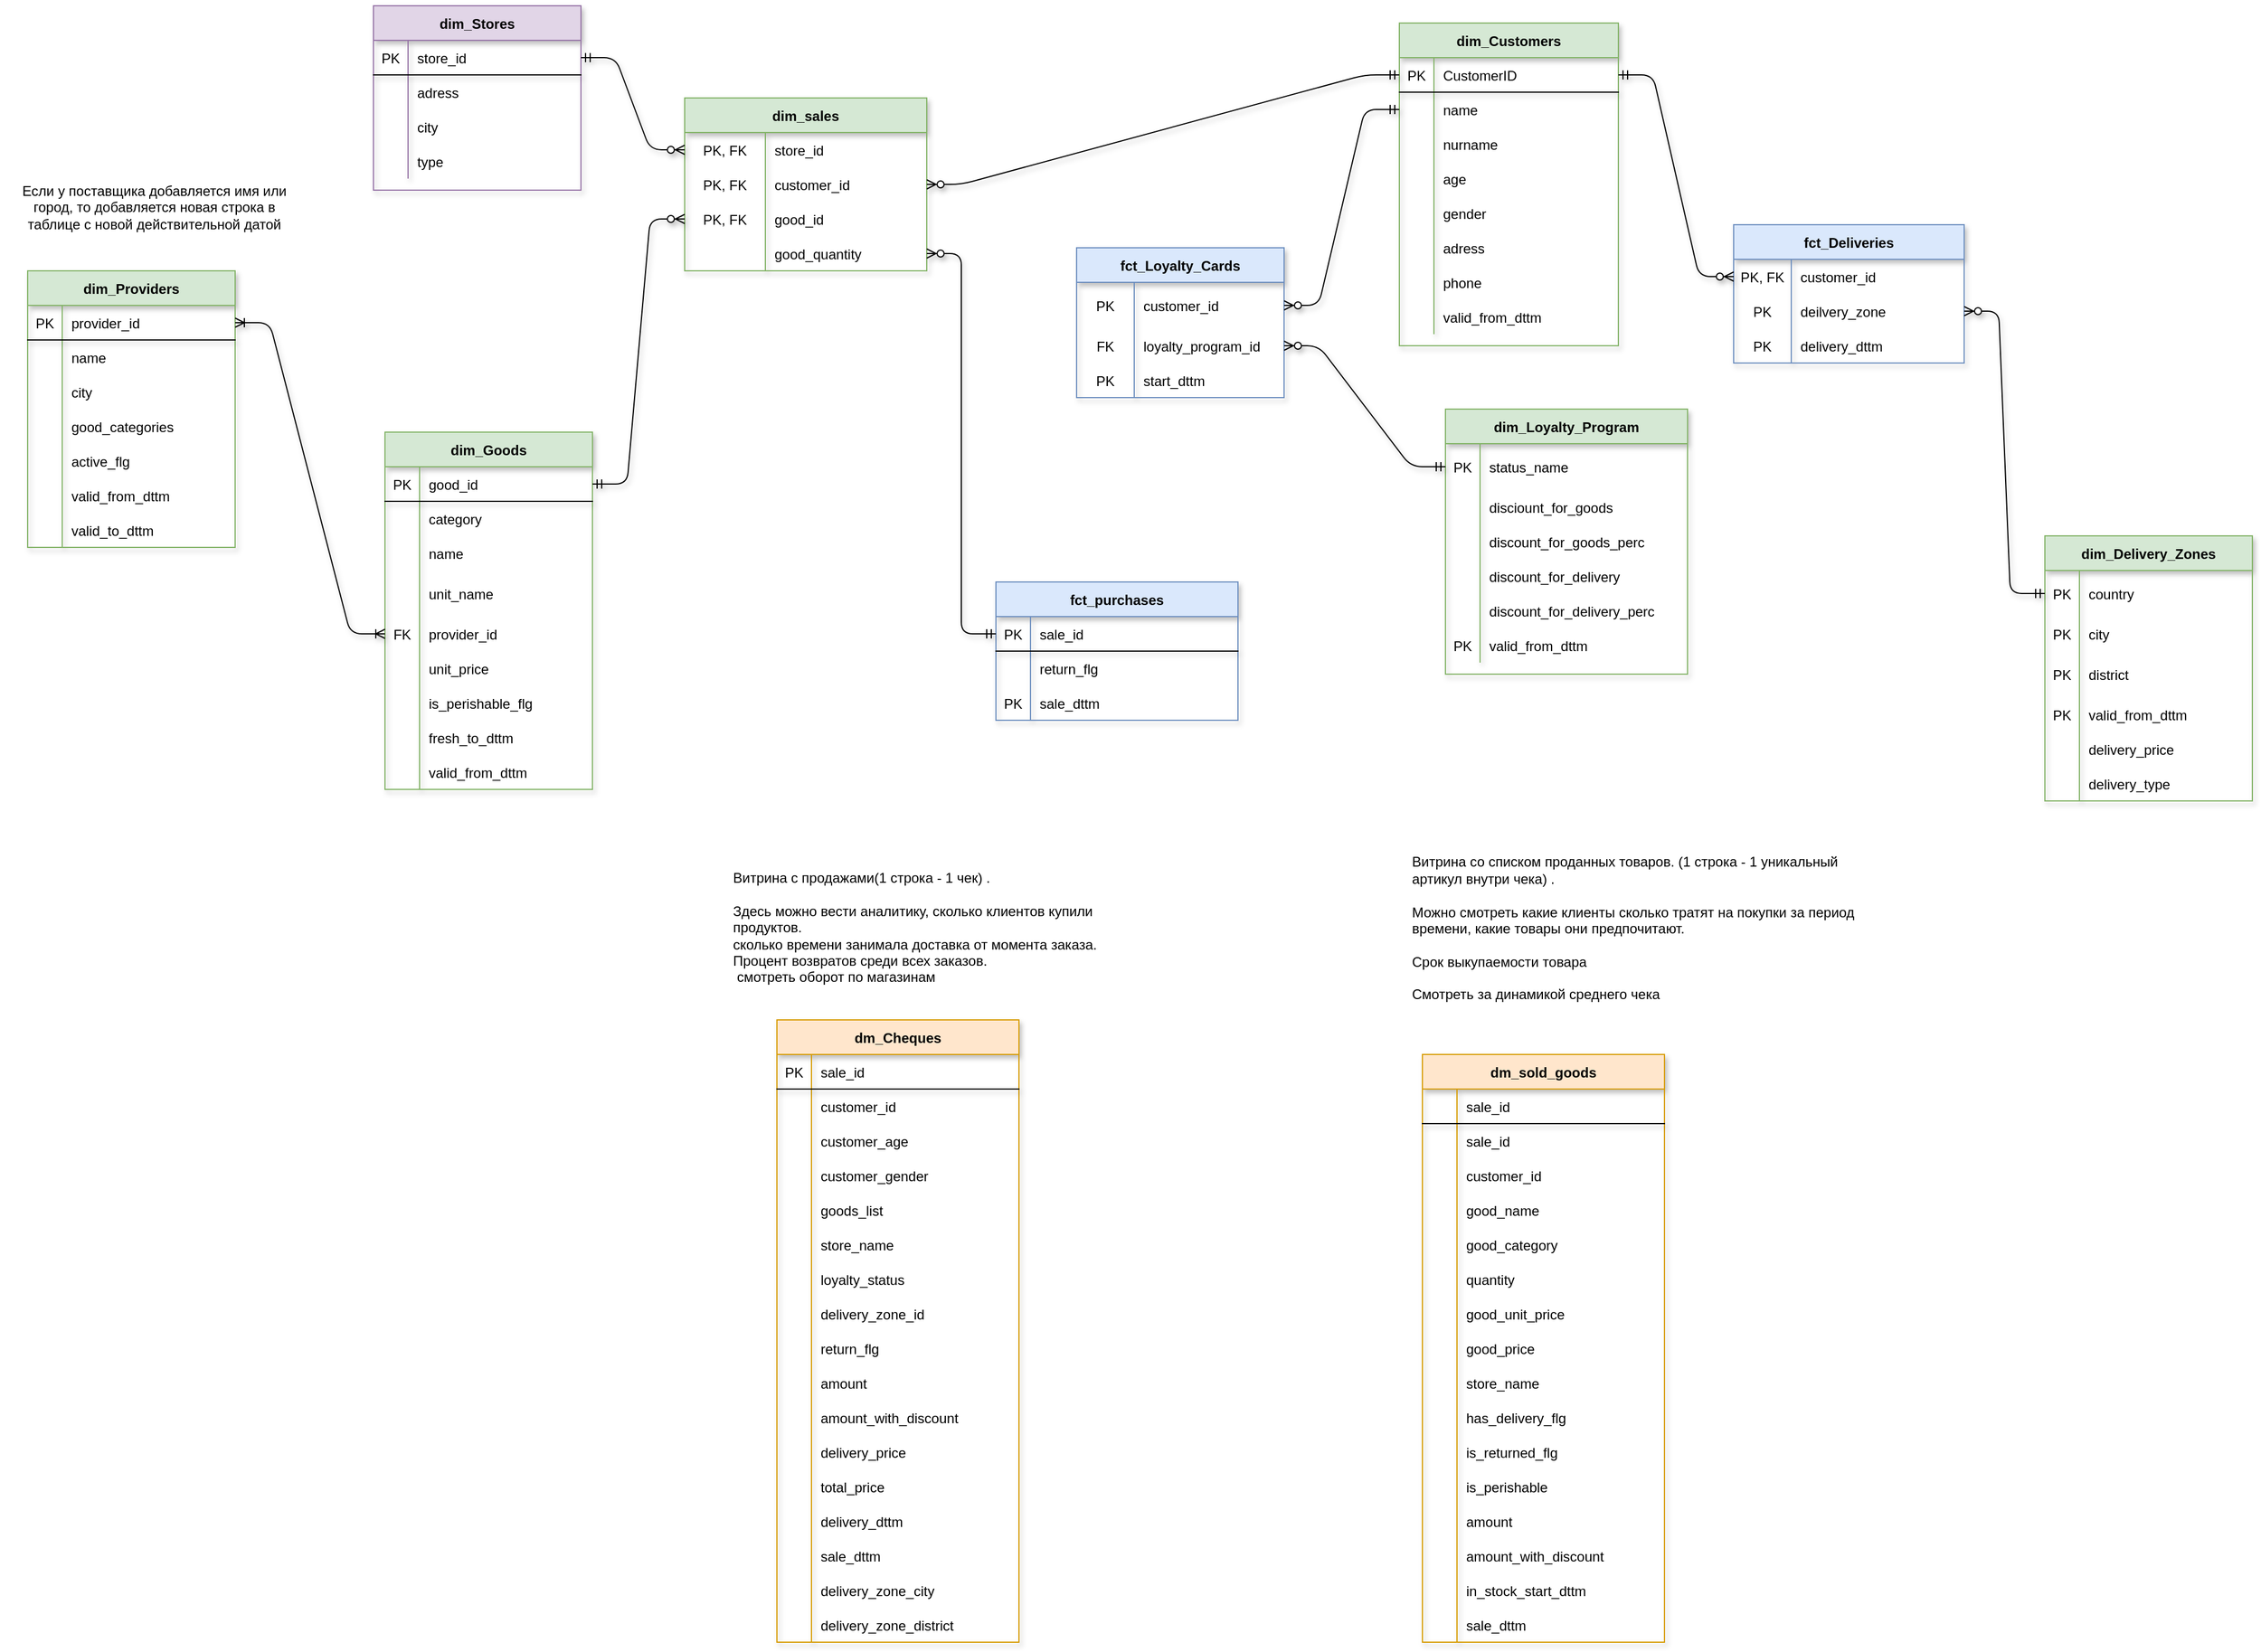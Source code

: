 <mxfile version="15.0.6" type="github">
  <diagram id="3vztMz24TurzWw2ImpLo" name="Page-1">
    <mxGraphModel dx="3914" dy="3785" grid="1" gridSize="10" guides="1" tooltips="1" connect="1" arrows="1" fold="1" page="1" pageScale="1" pageWidth="827" pageHeight="1169" math="0" shadow="0">
      <root>
        <mxCell id="0" />
        <mxCell id="1" parent="0" />
        <mxCell id="ls4i8sB4guF4dH7JO23H-471" value="dm_Cheques" style="shape=table;startSize=30;container=1;collapsible=1;childLayout=tableLayout;fixedRows=1;rowLines=0;fontStyle=1;align=center;resizeLast=1;fillColor=#ffe6cc;strokeColor=#d79b00;shadow=1;" parent="1" vertex="1">
          <mxGeometry x="-690" y="-1270" width="210" height="540" as="geometry" />
        </mxCell>
        <mxCell id="ls4i8sB4guF4dH7JO23H-472" value="" style="shape=partialRectangle;collapsible=0;dropTarget=0;pointerEvents=0;fillColor=none;top=0;left=0;bottom=1;right=0;points=[[0,0.5],[1,0.5]];portConstraint=eastwest;shadow=1;" parent="ls4i8sB4guF4dH7JO23H-471" vertex="1">
          <mxGeometry y="30" width="210" height="30" as="geometry" />
        </mxCell>
        <mxCell id="ls4i8sB4guF4dH7JO23H-473" value="PK" style="shape=partialRectangle;connectable=0;fillColor=none;top=0;left=0;bottom=0;right=0;fontStyle=0;overflow=hidden;shadow=1;" parent="ls4i8sB4guF4dH7JO23H-472" vertex="1">
          <mxGeometry width="30" height="30" as="geometry" />
        </mxCell>
        <mxCell id="ls4i8sB4guF4dH7JO23H-474" value="sale_id" style="shape=partialRectangle;connectable=0;fillColor=none;top=0;left=0;bottom=0;right=0;align=left;spacingLeft=6;fontStyle=0;overflow=hidden;shadow=1;" parent="ls4i8sB4guF4dH7JO23H-472" vertex="1">
          <mxGeometry x="30" width="180" height="30" as="geometry" />
        </mxCell>
        <mxCell id="ls4i8sB4guF4dH7JO23H-475" value="" style="shape=partialRectangle;collapsible=0;dropTarget=0;pointerEvents=0;fillColor=none;top=0;left=0;bottom=0;right=0;points=[[0,0.5],[1,0.5]];portConstraint=eastwest;shadow=1;" parent="ls4i8sB4guF4dH7JO23H-471" vertex="1">
          <mxGeometry y="60" width="210" height="30" as="geometry" />
        </mxCell>
        <mxCell id="ls4i8sB4guF4dH7JO23H-476" value="" style="shape=partialRectangle;connectable=0;fillColor=none;top=0;left=0;bottom=0;right=0;editable=1;overflow=hidden;shadow=1;" parent="ls4i8sB4guF4dH7JO23H-475" vertex="1">
          <mxGeometry width="30" height="30" as="geometry" />
        </mxCell>
        <mxCell id="ls4i8sB4guF4dH7JO23H-477" value="customer_id" style="shape=partialRectangle;connectable=0;fillColor=none;top=0;left=0;bottom=0;right=0;align=left;spacingLeft=6;overflow=hidden;shadow=1;" parent="ls4i8sB4guF4dH7JO23H-475" vertex="1">
          <mxGeometry x="30" width="180" height="30" as="geometry" />
        </mxCell>
        <mxCell id="ls4i8sB4guF4dH7JO23H-520" value="" style="shape=partialRectangle;collapsible=0;dropTarget=0;pointerEvents=0;fillColor=none;top=0;left=0;bottom=0;right=0;points=[[0,0.5],[1,0.5]];portConstraint=eastwest;shadow=1;" parent="ls4i8sB4guF4dH7JO23H-471" vertex="1">
          <mxGeometry y="90" width="210" height="30" as="geometry" />
        </mxCell>
        <mxCell id="ls4i8sB4guF4dH7JO23H-521" value="" style="shape=partialRectangle;connectable=0;fillColor=none;top=0;left=0;bottom=0;right=0;editable=1;overflow=hidden;" parent="ls4i8sB4guF4dH7JO23H-520" vertex="1">
          <mxGeometry width="30" height="30" as="geometry" />
        </mxCell>
        <mxCell id="ls4i8sB4guF4dH7JO23H-522" value="customer_age" style="shape=partialRectangle;connectable=0;fillColor=none;top=0;left=0;bottom=0;right=0;align=left;spacingLeft=6;overflow=hidden;" parent="ls4i8sB4guF4dH7JO23H-520" vertex="1">
          <mxGeometry x="30" width="180" height="30" as="geometry" />
        </mxCell>
        <mxCell id="ls4i8sB4guF4dH7JO23H-523" value="" style="shape=partialRectangle;collapsible=0;dropTarget=0;pointerEvents=0;fillColor=none;top=0;left=0;bottom=0;right=0;points=[[0,0.5],[1,0.5]];portConstraint=eastwest;shadow=1;" parent="ls4i8sB4guF4dH7JO23H-471" vertex="1">
          <mxGeometry y="120" width="210" height="30" as="geometry" />
        </mxCell>
        <mxCell id="ls4i8sB4guF4dH7JO23H-524" value="" style="shape=partialRectangle;connectable=0;fillColor=none;top=0;left=0;bottom=0;right=0;editable=1;overflow=hidden;" parent="ls4i8sB4guF4dH7JO23H-523" vertex="1">
          <mxGeometry width="30" height="30" as="geometry" />
        </mxCell>
        <mxCell id="ls4i8sB4guF4dH7JO23H-525" value="customer_gender" style="shape=partialRectangle;connectable=0;fillColor=none;top=0;left=0;bottom=0;right=0;align=left;spacingLeft=6;overflow=hidden;" parent="ls4i8sB4guF4dH7JO23H-523" vertex="1">
          <mxGeometry x="30" width="180" height="30" as="geometry" />
        </mxCell>
        <mxCell id="ls4i8sB4guF4dH7JO23H-529" value="" style="shape=partialRectangle;collapsible=0;dropTarget=0;pointerEvents=0;fillColor=none;top=0;left=0;bottom=0;right=0;points=[[0,0.5],[1,0.5]];portConstraint=eastwest;shadow=1;" parent="ls4i8sB4guF4dH7JO23H-471" vertex="1">
          <mxGeometry y="150" width="210" height="30" as="geometry" />
        </mxCell>
        <mxCell id="ls4i8sB4guF4dH7JO23H-530" value="" style="shape=partialRectangle;connectable=0;fillColor=none;top=0;left=0;bottom=0;right=0;editable=1;overflow=hidden;" parent="ls4i8sB4guF4dH7JO23H-529" vertex="1">
          <mxGeometry width="30" height="30" as="geometry" />
        </mxCell>
        <mxCell id="ls4i8sB4guF4dH7JO23H-531" value="goods_list" style="shape=partialRectangle;connectable=0;fillColor=none;top=0;left=0;bottom=0;right=0;align=left;spacingLeft=6;overflow=hidden;" parent="ls4i8sB4guF4dH7JO23H-529" vertex="1">
          <mxGeometry x="30" width="180" height="30" as="geometry" />
        </mxCell>
        <mxCell id="ls4i8sB4guF4dH7JO23H-487" value="" style="shape=partialRectangle;collapsible=0;dropTarget=0;pointerEvents=0;fillColor=none;top=0;left=0;bottom=0;right=0;points=[[0,0.5],[1,0.5]];portConstraint=eastwest;shadow=1;" parent="ls4i8sB4guF4dH7JO23H-471" vertex="1">
          <mxGeometry y="180" width="210" height="30" as="geometry" />
        </mxCell>
        <mxCell id="ls4i8sB4guF4dH7JO23H-488" value="" style="shape=partialRectangle;connectable=0;fillColor=none;top=0;left=0;bottom=0;right=0;fontStyle=0;overflow=hidden;shadow=1;" parent="ls4i8sB4guF4dH7JO23H-487" vertex="1">
          <mxGeometry width="30" height="30" as="geometry" />
        </mxCell>
        <mxCell id="ls4i8sB4guF4dH7JO23H-489" value="store_name" style="shape=partialRectangle;connectable=0;fillColor=none;top=0;left=0;bottom=0;right=0;align=left;spacingLeft=6;fontStyle=0;overflow=hidden;shadow=1;" parent="ls4i8sB4guF4dH7JO23H-487" vertex="1">
          <mxGeometry x="30" width="180" height="30" as="geometry" />
        </mxCell>
        <mxCell id="ls4i8sB4guF4dH7JO23H-800" value="" style="shape=partialRectangle;collapsible=0;dropTarget=0;pointerEvents=0;fillColor=none;top=0;left=0;bottom=0;right=0;points=[[0,0.5],[1,0.5]];portConstraint=eastwest;shadow=1;" parent="ls4i8sB4guF4dH7JO23H-471" vertex="1">
          <mxGeometry y="210" width="210" height="30" as="geometry" />
        </mxCell>
        <mxCell id="ls4i8sB4guF4dH7JO23H-801" value="" style="shape=partialRectangle;connectable=0;fillColor=none;top=0;left=0;bottom=0;right=0;editable=1;overflow=hidden;" parent="ls4i8sB4guF4dH7JO23H-800" vertex="1">
          <mxGeometry width="30" height="30" as="geometry" />
        </mxCell>
        <mxCell id="ls4i8sB4guF4dH7JO23H-802" value="loyalty_status" style="shape=partialRectangle;connectable=0;fillColor=none;top=0;left=0;bottom=0;right=0;align=left;spacingLeft=6;overflow=hidden;" parent="ls4i8sB4guF4dH7JO23H-800" vertex="1">
          <mxGeometry x="30" width="180" height="30" as="geometry" />
        </mxCell>
        <mxCell id="ls4i8sB4guF4dH7JO23H-496" value="" style="shape=partialRectangle;collapsible=0;dropTarget=0;pointerEvents=0;fillColor=none;top=0;left=0;bottom=0;right=0;points=[[0,0.5],[1,0.5]];portConstraint=eastwest;shadow=1;" parent="ls4i8sB4guF4dH7JO23H-471" vertex="1">
          <mxGeometry y="240" width="210" height="30" as="geometry" />
        </mxCell>
        <mxCell id="ls4i8sB4guF4dH7JO23H-497" value="" style="shape=partialRectangle;connectable=0;fillColor=none;top=0;left=0;bottom=0;right=0;editable=1;overflow=hidden;shadow=1;" parent="ls4i8sB4guF4dH7JO23H-496" vertex="1">
          <mxGeometry width="30" height="30" as="geometry" />
        </mxCell>
        <mxCell id="ls4i8sB4guF4dH7JO23H-498" value="delivery_zone_id" style="shape=partialRectangle;connectable=0;fillColor=none;top=0;left=0;bottom=0;right=0;align=left;spacingLeft=6;overflow=hidden;shadow=1;" parent="ls4i8sB4guF4dH7JO23H-496" vertex="1">
          <mxGeometry x="30" width="180" height="30" as="geometry" />
        </mxCell>
        <mxCell id="ls4i8sB4guF4dH7JO23H-499" value="" style="shape=partialRectangle;collapsible=0;dropTarget=0;pointerEvents=0;fillColor=none;top=0;left=0;bottom=0;right=0;points=[[0,0.5],[1,0.5]];portConstraint=eastwest;shadow=1;" parent="ls4i8sB4guF4dH7JO23H-471" vertex="1">
          <mxGeometry y="270" width="210" height="30" as="geometry" />
        </mxCell>
        <mxCell id="ls4i8sB4guF4dH7JO23H-500" value="" style="shape=partialRectangle;connectable=0;fillColor=none;top=0;left=0;bottom=0;right=0;editable=1;overflow=hidden;shadow=1;" parent="ls4i8sB4guF4dH7JO23H-499" vertex="1">
          <mxGeometry width="30" height="30" as="geometry" />
        </mxCell>
        <mxCell id="ls4i8sB4guF4dH7JO23H-501" value="return_flg" style="shape=partialRectangle;connectable=0;fillColor=none;top=0;left=0;bottom=0;right=0;align=left;spacingLeft=6;overflow=hidden;shadow=1;" parent="ls4i8sB4guF4dH7JO23H-499" vertex="1">
          <mxGeometry x="30" width="180" height="30" as="geometry" />
        </mxCell>
        <mxCell id="ls4i8sB4guF4dH7JO23H-505" value="" style="shape=partialRectangle;collapsible=0;dropTarget=0;pointerEvents=0;fillColor=none;top=0;left=0;bottom=0;right=0;points=[[0,0.5],[1,0.5]];portConstraint=eastwest;shadow=1;" parent="ls4i8sB4guF4dH7JO23H-471" vertex="1">
          <mxGeometry y="300" width="210" height="30" as="geometry" />
        </mxCell>
        <mxCell id="ls4i8sB4guF4dH7JO23H-506" value="" style="shape=partialRectangle;connectable=0;fillColor=none;top=0;left=0;bottom=0;right=0;editable=1;overflow=hidden;shadow=1;" parent="ls4i8sB4guF4dH7JO23H-505" vertex="1">
          <mxGeometry width="30" height="30" as="geometry" />
        </mxCell>
        <mxCell id="ls4i8sB4guF4dH7JO23H-507" value="amount" style="shape=partialRectangle;connectable=0;fillColor=none;top=0;left=0;bottom=0;right=0;align=left;spacingLeft=6;overflow=hidden;shadow=1;" parent="ls4i8sB4guF4dH7JO23H-505" vertex="1">
          <mxGeometry x="30" width="180" height="30" as="geometry" />
        </mxCell>
        <mxCell id="ls4i8sB4guF4dH7JO23H-508" value="" style="shape=partialRectangle;collapsible=0;dropTarget=0;pointerEvents=0;fillColor=none;top=0;left=0;bottom=0;right=0;points=[[0,0.5],[1,0.5]];portConstraint=eastwest;shadow=1;" parent="ls4i8sB4guF4dH7JO23H-471" vertex="1">
          <mxGeometry y="330" width="210" height="30" as="geometry" />
        </mxCell>
        <mxCell id="ls4i8sB4guF4dH7JO23H-509" value="" style="shape=partialRectangle;connectable=0;fillColor=none;top=0;left=0;bottom=0;right=0;editable=1;overflow=hidden;shadow=1;" parent="ls4i8sB4guF4dH7JO23H-508" vertex="1">
          <mxGeometry width="30" height="30" as="geometry" />
        </mxCell>
        <mxCell id="ls4i8sB4guF4dH7JO23H-510" value="amount_with_discount" style="shape=partialRectangle;connectable=0;fillColor=none;top=0;left=0;bottom=0;right=0;align=left;spacingLeft=6;overflow=hidden;shadow=1;" parent="ls4i8sB4guF4dH7JO23H-508" vertex="1">
          <mxGeometry x="30" width="180" height="30" as="geometry" />
        </mxCell>
        <mxCell id="ls4i8sB4guF4dH7JO23H-511" value="" style="shape=partialRectangle;collapsible=0;dropTarget=0;pointerEvents=0;fillColor=none;top=0;left=0;bottom=0;right=0;points=[[0,0.5],[1,0.5]];portConstraint=eastwest;shadow=1;" parent="ls4i8sB4guF4dH7JO23H-471" vertex="1">
          <mxGeometry y="360" width="210" height="30" as="geometry" />
        </mxCell>
        <mxCell id="ls4i8sB4guF4dH7JO23H-512" value="" style="shape=partialRectangle;connectable=0;fillColor=none;top=0;left=0;bottom=0;right=0;editable=1;overflow=hidden;shadow=1;" parent="ls4i8sB4guF4dH7JO23H-511" vertex="1">
          <mxGeometry width="30" height="30" as="geometry" />
        </mxCell>
        <mxCell id="ls4i8sB4guF4dH7JO23H-513" value="delivery_price" style="shape=partialRectangle;connectable=0;fillColor=none;top=0;left=0;bottom=0;right=0;align=left;spacingLeft=6;overflow=hidden;shadow=1;" parent="ls4i8sB4guF4dH7JO23H-511" vertex="1">
          <mxGeometry x="30" width="180" height="30" as="geometry" />
        </mxCell>
        <mxCell id="ls4i8sB4guF4dH7JO23H-502" value="" style="shape=partialRectangle;collapsible=0;dropTarget=0;pointerEvents=0;fillColor=none;top=0;left=0;bottom=0;right=0;points=[[0,0.5],[1,0.5]];portConstraint=eastwest;shadow=1;" parent="ls4i8sB4guF4dH7JO23H-471" vertex="1">
          <mxGeometry y="390" width="210" height="30" as="geometry" />
        </mxCell>
        <mxCell id="ls4i8sB4guF4dH7JO23H-503" value="" style="shape=partialRectangle;connectable=0;fillColor=none;top=0;left=0;bottom=0;right=0;editable=1;overflow=hidden;shadow=1;" parent="ls4i8sB4guF4dH7JO23H-502" vertex="1">
          <mxGeometry width="30" height="30" as="geometry" />
        </mxCell>
        <mxCell id="ls4i8sB4guF4dH7JO23H-504" value="total_price" style="shape=partialRectangle;connectable=0;fillColor=none;top=0;left=0;bottom=0;right=0;align=left;spacingLeft=6;overflow=hidden;shadow=1;" parent="ls4i8sB4guF4dH7JO23H-502" vertex="1">
          <mxGeometry x="30" width="180" height="30" as="geometry" />
        </mxCell>
        <mxCell id="ls4i8sB4guF4dH7JO23H-493" value="" style="shape=partialRectangle;collapsible=0;dropTarget=0;pointerEvents=0;fillColor=none;top=0;left=0;bottom=0;right=0;points=[[0,0.5],[1,0.5]];portConstraint=eastwest;shadow=1;" parent="ls4i8sB4guF4dH7JO23H-471" vertex="1">
          <mxGeometry y="420" width="210" height="30" as="geometry" />
        </mxCell>
        <mxCell id="ls4i8sB4guF4dH7JO23H-494" value="" style="shape=partialRectangle;connectable=0;fillColor=none;top=0;left=0;bottom=0;right=0;editable=1;overflow=hidden;shadow=1;" parent="ls4i8sB4guF4dH7JO23H-493" vertex="1">
          <mxGeometry width="30" height="30" as="geometry" />
        </mxCell>
        <mxCell id="ls4i8sB4guF4dH7JO23H-495" value="delivery_dttm" style="shape=partialRectangle;connectable=0;fillColor=none;top=0;left=0;bottom=0;right=0;align=left;spacingLeft=6;overflow=hidden;shadow=1;" parent="ls4i8sB4guF4dH7JO23H-493" vertex="1">
          <mxGeometry x="30" width="180" height="30" as="geometry" />
        </mxCell>
        <mxCell id="ls4i8sB4guF4dH7JO23H-514" value="" style="shape=partialRectangle;collapsible=0;dropTarget=0;pointerEvents=0;fillColor=none;top=0;left=0;bottom=0;right=0;points=[[0,0.5],[1,0.5]];portConstraint=eastwest;shadow=1;" parent="ls4i8sB4guF4dH7JO23H-471" vertex="1">
          <mxGeometry y="450" width="210" height="30" as="geometry" />
        </mxCell>
        <mxCell id="ls4i8sB4guF4dH7JO23H-515" value="" style="shape=partialRectangle;connectable=0;fillColor=none;top=0;left=0;bottom=0;right=0;fontStyle=0;overflow=hidden;" parent="ls4i8sB4guF4dH7JO23H-514" vertex="1">
          <mxGeometry width="30" height="30" as="geometry" />
        </mxCell>
        <mxCell id="ls4i8sB4guF4dH7JO23H-516" value="sale_dttm" style="shape=partialRectangle;connectable=0;fillColor=none;top=0;left=0;bottom=0;right=0;align=left;spacingLeft=6;fontStyle=0;overflow=hidden;" parent="ls4i8sB4guF4dH7JO23H-514" vertex="1">
          <mxGeometry x="30" width="180" height="30" as="geometry" />
        </mxCell>
        <mxCell id="ls4i8sB4guF4dH7JO23H-588" value="" style="shape=partialRectangle;collapsible=0;dropTarget=0;pointerEvents=0;fillColor=none;top=0;left=0;bottom=0;right=0;points=[[0,0.5],[1,0.5]];portConstraint=eastwest;shadow=1;" parent="ls4i8sB4guF4dH7JO23H-471" vertex="1">
          <mxGeometry y="480" width="210" height="30" as="geometry" />
        </mxCell>
        <mxCell id="ls4i8sB4guF4dH7JO23H-589" value="" style="shape=partialRectangle;connectable=0;fillColor=none;top=0;left=0;bottom=0;right=0;editable=1;overflow=hidden;" parent="ls4i8sB4guF4dH7JO23H-588" vertex="1">
          <mxGeometry width="30" height="30" as="geometry" />
        </mxCell>
        <mxCell id="ls4i8sB4guF4dH7JO23H-590" value="delivery_zone_city" style="shape=partialRectangle;connectable=0;fillColor=none;top=0;left=0;bottom=0;right=0;align=left;spacingLeft=6;overflow=hidden;" parent="ls4i8sB4guF4dH7JO23H-588" vertex="1">
          <mxGeometry x="30" width="180" height="30" as="geometry" />
        </mxCell>
        <mxCell id="ls4i8sB4guF4dH7JO23H-591" value="" style="shape=partialRectangle;collapsible=0;dropTarget=0;pointerEvents=0;fillColor=none;top=0;left=0;bottom=0;right=0;points=[[0,0.5],[1,0.5]];portConstraint=eastwest;shadow=1;" parent="ls4i8sB4guF4dH7JO23H-471" vertex="1">
          <mxGeometry y="510" width="210" height="30" as="geometry" />
        </mxCell>
        <mxCell id="ls4i8sB4guF4dH7JO23H-592" value="" style="shape=partialRectangle;connectable=0;fillColor=none;top=0;left=0;bottom=0;right=0;editable=1;overflow=hidden;" parent="ls4i8sB4guF4dH7JO23H-591" vertex="1">
          <mxGeometry width="30" height="30" as="geometry" />
        </mxCell>
        <mxCell id="ls4i8sB4guF4dH7JO23H-593" value="delivery_zone_district" style="shape=partialRectangle;connectable=0;fillColor=none;top=0;left=0;bottom=0;right=0;align=left;spacingLeft=6;overflow=hidden;" parent="ls4i8sB4guF4dH7JO23H-591" vertex="1">
          <mxGeometry x="30" width="180" height="30" as="geometry" />
        </mxCell>
        <mxCell id="ls4i8sB4guF4dH7JO23H-535" value="dm_sold_goods" style="shape=table;startSize=30;container=1;collapsible=1;childLayout=tableLayout;fixedRows=1;rowLines=0;fontStyle=1;align=center;resizeLast=1;fillColor=#ffe6cc;strokeColor=#d79b00;shadow=1;" parent="1" vertex="1">
          <mxGeometry x="-130" y="-1240" width="210" height="510" as="geometry" />
        </mxCell>
        <mxCell id="ls4i8sB4guF4dH7JO23H-536" value="" style="shape=partialRectangle;collapsible=0;dropTarget=0;pointerEvents=0;fillColor=none;top=0;left=0;bottom=1;right=0;points=[[0,0.5],[1,0.5]];portConstraint=eastwest;shadow=1;" parent="ls4i8sB4guF4dH7JO23H-535" vertex="1">
          <mxGeometry y="30" width="210" height="30" as="geometry" />
        </mxCell>
        <mxCell id="ls4i8sB4guF4dH7JO23H-537" value="" style="shape=partialRectangle;connectable=0;fillColor=none;top=0;left=0;bottom=0;right=0;fontStyle=0;overflow=hidden;shadow=1;" parent="ls4i8sB4guF4dH7JO23H-536" vertex="1">
          <mxGeometry width="30" height="30" as="geometry" />
        </mxCell>
        <mxCell id="ls4i8sB4guF4dH7JO23H-538" value="sale_id" style="shape=partialRectangle;connectable=0;fillColor=none;top=0;left=0;bottom=0;right=0;align=left;spacingLeft=6;fontStyle=0;overflow=hidden;shadow=1;" parent="ls4i8sB4guF4dH7JO23H-536" vertex="1">
          <mxGeometry x="30" width="180" height="30" as="geometry" />
        </mxCell>
        <mxCell id="ls4i8sB4guF4dH7JO23H-598" value="" style="shape=partialRectangle;collapsible=0;dropTarget=0;pointerEvents=0;fillColor=none;top=0;left=0;bottom=0;right=0;points=[[0,0.5],[1,0.5]];portConstraint=eastwest;shadow=1;" parent="ls4i8sB4guF4dH7JO23H-535" vertex="1">
          <mxGeometry y="60" width="210" height="30" as="geometry" />
        </mxCell>
        <mxCell id="ls4i8sB4guF4dH7JO23H-599" value="" style="shape=partialRectangle;connectable=0;fillColor=none;top=0;left=0;bottom=0;right=0;editable=1;overflow=hidden;" parent="ls4i8sB4guF4dH7JO23H-598" vertex="1">
          <mxGeometry width="30" height="30" as="geometry" />
        </mxCell>
        <mxCell id="ls4i8sB4guF4dH7JO23H-600" value="sale_id" style="shape=partialRectangle;connectable=0;fillColor=none;top=0;left=0;bottom=0;right=0;align=left;spacingLeft=6;overflow=hidden;" parent="ls4i8sB4guF4dH7JO23H-598" vertex="1">
          <mxGeometry x="30" width="180" height="30" as="geometry" />
        </mxCell>
        <mxCell id="ls4i8sB4guF4dH7JO23H-539" value="" style="shape=partialRectangle;collapsible=0;dropTarget=0;pointerEvents=0;fillColor=none;top=0;left=0;bottom=0;right=0;points=[[0,0.5],[1,0.5]];portConstraint=eastwest;shadow=1;" parent="ls4i8sB4guF4dH7JO23H-535" vertex="1">
          <mxGeometry y="90" width="210" height="30" as="geometry" />
        </mxCell>
        <mxCell id="ls4i8sB4guF4dH7JO23H-540" value="" style="shape=partialRectangle;connectable=0;fillColor=none;top=0;left=0;bottom=0;right=0;editable=1;overflow=hidden;shadow=1;" parent="ls4i8sB4guF4dH7JO23H-539" vertex="1">
          <mxGeometry width="30" height="30" as="geometry" />
        </mxCell>
        <mxCell id="ls4i8sB4guF4dH7JO23H-541" value="customer_id" style="shape=partialRectangle;connectable=0;fillColor=none;top=0;left=0;bottom=0;right=0;align=left;spacingLeft=6;overflow=hidden;shadow=1;" parent="ls4i8sB4guF4dH7JO23H-539" vertex="1">
          <mxGeometry x="30" width="180" height="30" as="geometry" />
        </mxCell>
        <mxCell id="ls4i8sB4guF4dH7JO23H-542" value="" style="shape=partialRectangle;collapsible=0;dropTarget=0;pointerEvents=0;fillColor=none;top=0;left=0;bottom=0;right=0;points=[[0,0.5],[1,0.5]];portConstraint=eastwest;shadow=1;" parent="ls4i8sB4guF4dH7JO23H-535" vertex="1">
          <mxGeometry y="120" width="210" height="30" as="geometry" />
        </mxCell>
        <mxCell id="ls4i8sB4guF4dH7JO23H-543" value="" style="shape=partialRectangle;connectable=0;fillColor=none;top=0;left=0;bottom=0;right=0;editable=1;overflow=hidden;" parent="ls4i8sB4guF4dH7JO23H-542" vertex="1">
          <mxGeometry width="30" height="30" as="geometry" />
        </mxCell>
        <mxCell id="ls4i8sB4guF4dH7JO23H-544" value="good_name" style="shape=partialRectangle;connectable=0;fillColor=none;top=0;left=0;bottom=0;right=0;align=left;spacingLeft=6;overflow=hidden;" parent="ls4i8sB4guF4dH7JO23H-542" vertex="1">
          <mxGeometry x="30" width="180" height="30" as="geometry" />
        </mxCell>
        <mxCell id="ls4i8sB4guF4dH7JO23H-548" value="" style="shape=partialRectangle;collapsible=0;dropTarget=0;pointerEvents=0;fillColor=none;top=0;left=0;bottom=0;right=0;points=[[0,0.5],[1,0.5]];portConstraint=eastwest;shadow=1;" parent="ls4i8sB4guF4dH7JO23H-535" vertex="1">
          <mxGeometry y="150" width="210" height="30" as="geometry" />
        </mxCell>
        <mxCell id="ls4i8sB4guF4dH7JO23H-549" value="" style="shape=partialRectangle;connectable=0;fillColor=none;top=0;left=0;bottom=0;right=0;editable=1;overflow=hidden;" parent="ls4i8sB4guF4dH7JO23H-548" vertex="1">
          <mxGeometry width="30" height="30" as="geometry" />
        </mxCell>
        <mxCell id="ls4i8sB4guF4dH7JO23H-550" value="good_category" style="shape=partialRectangle;connectable=0;fillColor=none;top=0;left=0;bottom=0;right=0;align=left;spacingLeft=6;overflow=hidden;" parent="ls4i8sB4guF4dH7JO23H-548" vertex="1">
          <mxGeometry x="30" width="180" height="30" as="geometry" />
        </mxCell>
        <mxCell id="ls4i8sB4guF4dH7JO23H-545" value="" style="shape=partialRectangle;collapsible=0;dropTarget=0;pointerEvents=0;fillColor=none;top=0;left=0;bottom=0;right=0;points=[[0,0.5],[1,0.5]];portConstraint=eastwest;shadow=1;" parent="ls4i8sB4guF4dH7JO23H-535" vertex="1">
          <mxGeometry y="180" width="210" height="30" as="geometry" />
        </mxCell>
        <mxCell id="ls4i8sB4guF4dH7JO23H-546" value="" style="shape=partialRectangle;connectable=0;fillColor=none;top=0;left=0;bottom=0;right=0;editable=1;overflow=hidden;" parent="ls4i8sB4guF4dH7JO23H-545" vertex="1">
          <mxGeometry width="30" height="30" as="geometry" />
        </mxCell>
        <mxCell id="ls4i8sB4guF4dH7JO23H-547" value="quantity" style="shape=partialRectangle;connectable=0;fillColor=none;top=0;left=0;bottom=0;right=0;align=left;spacingLeft=6;overflow=hidden;" parent="ls4i8sB4guF4dH7JO23H-545" vertex="1">
          <mxGeometry x="30" width="180" height="30" as="geometry" />
        </mxCell>
        <mxCell id="ls4i8sB4guF4dH7JO23H-557" value="" style="shape=partialRectangle;collapsible=0;dropTarget=0;pointerEvents=0;fillColor=none;top=0;left=0;bottom=0;right=0;points=[[0,0.5],[1,0.5]];portConstraint=eastwest;shadow=1;" parent="ls4i8sB4guF4dH7JO23H-535" vertex="1">
          <mxGeometry y="210" width="210" height="30" as="geometry" />
        </mxCell>
        <mxCell id="ls4i8sB4guF4dH7JO23H-558" value="" style="shape=partialRectangle;connectable=0;fillColor=none;top=0;left=0;bottom=0;right=0;fontStyle=0;overflow=hidden;shadow=1;" parent="ls4i8sB4guF4dH7JO23H-557" vertex="1">
          <mxGeometry width="30" height="30" as="geometry" />
        </mxCell>
        <mxCell id="ls4i8sB4guF4dH7JO23H-559" value="good_unit_price" style="shape=partialRectangle;connectable=0;fillColor=none;top=0;left=0;bottom=0;right=0;align=left;spacingLeft=6;fontStyle=0;overflow=hidden;shadow=1;" parent="ls4i8sB4guF4dH7JO23H-557" vertex="1">
          <mxGeometry x="30" width="180" height="30" as="geometry" />
        </mxCell>
        <mxCell id="ls4i8sB4guF4dH7JO23H-604" value="" style="shape=partialRectangle;collapsible=0;dropTarget=0;pointerEvents=0;fillColor=none;top=0;left=0;bottom=0;right=0;points=[[0,0.5],[1,0.5]];portConstraint=eastwest;shadow=1;" parent="ls4i8sB4guF4dH7JO23H-535" vertex="1">
          <mxGeometry y="240" width="210" height="30" as="geometry" />
        </mxCell>
        <mxCell id="ls4i8sB4guF4dH7JO23H-605" value="" style="shape=partialRectangle;connectable=0;fillColor=none;top=0;left=0;bottom=0;right=0;editable=1;overflow=hidden;" parent="ls4i8sB4guF4dH7JO23H-604" vertex="1">
          <mxGeometry width="30" height="30" as="geometry" />
        </mxCell>
        <mxCell id="ls4i8sB4guF4dH7JO23H-606" value="good_price" style="shape=partialRectangle;connectable=0;fillColor=none;top=0;left=0;bottom=0;right=0;align=left;spacingLeft=6;overflow=hidden;" parent="ls4i8sB4guF4dH7JO23H-604" vertex="1">
          <mxGeometry x="30" width="180" height="30" as="geometry" />
        </mxCell>
        <mxCell id="ls4i8sB4guF4dH7JO23H-554" value="" style="shape=partialRectangle;collapsible=0;dropTarget=0;pointerEvents=0;fillColor=none;top=0;left=0;bottom=0;right=0;points=[[0,0.5],[1,0.5]];portConstraint=eastwest;shadow=1;" parent="ls4i8sB4guF4dH7JO23H-535" vertex="1">
          <mxGeometry y="270" width="210" height="30" as="geometry" />
        </mxCell>
        <mxCell id="ls4i8sB4guF4dH7JO23H-555" value="" style="shape=partialRectangle;connectable=0;fillColor=none;top=0;left=0;bottom=0;right=0;fontStyle=0;overflow=hidden;shadow=1;" parent="ls4i8sB4guF4dH7JO23H-554" vertex="1">
          <mxGeometry width="30" height="30" as="geometry" />
        </mxCell>
        <mxCell id="ls4i8sB4guF4dH7JO23H-556" value="store_name" style="shape=partialRectangle;connectable=0;fillColor=none;top=0;left=0;bottom=0;right=0;align=left;spacingLeft=6;fontStyle=0;overflow=hidden;shadow=1;" parent="ls4i8sB4guF4dH7JO23H-554" vertex="1">
          <mxGeometry x="30" width="180" height="30" as="geometry" />
        </mxCell>
        <mxCell id="ls4i8sB4guF4dH7JO23H-595" value="" style="shape=partialRectangle;collapsible=0;dropTarget=0;pointerEvents=0;fillColor=none;top=0;left=0;bottom=0;right=0;points=[[0,0.5],[1,0.5]];portConstraint=eastwest;" parent="ls4i8sB4guF4dH7JO23H-535" vertex="1">
          <mxGeometry y="300" width="210" height="30" as="geometry" />
        </mxCell>
        <mxCell id="ls4i8sB4guF4dH7JO23H-596" value="" style="shape=partialRectangle;connectable=0;fillColor=none;top=0;left=0;bottom=0;right=0;editable=1;overflow=hidden;" parent="ls4i8sB4guF4dH7JO23H-595" vertex="1">
          <mxGeometry width="30" height="30" as="geometry" />
        </mxCell>
        <mxCell id="ls4i8sB4guF4dH7JO23H-597" value="has_delivery_flg" style="shape=partialRectangle;connectable=0;fillColor=none;top=0;left=0;bottom=0;right=0;align=left;spacingLeft=6;overflow=hidden;" parent="ls4i8sB4guF4dH7JO23H-595" vertex="1">
          <mxGeometry x="30" width="180" height="30" as="geometry" />
        </mxCell>
        <mxCell id="ls4i8sB4guF4dH7JO23H-601" value="" style="shape=partialRectangle;collapsible=0;dropTarget=0;pointerEvents=0;fillColor=none;top=0;left=0;bottom=0;right=0;points=[[0,0.5],[1,0.5]];portConstraint=eastwest;shadow=1;" parent="ls4i8sB4guF4dH7JO23H-535" vertex="1">
          <mxGeometry y="330" width="210" height="30" as="geometry" />
        </mxCell>
        <mxCell id="ls4i8sB4guF4dH7JO23H-602" value="" style="shape=partialRectangle;connectable=0;fillColor=none;top=0;left=0;bottom=0;right=0;editable=1;overflow=hidden;" parent="ls4i8sB4guF4dH7JO23H-601" vertex="1">
          <mxGeometry width="30" height="30" as="geometry" />
        </mxCell>
        <mxCell id="ls4i8sB4guF4dH7JO23H-603" value="is_returned_flg" style="shape=partialRectangle;connectable=0;fillColor=none;top=0;left=0;bottom=0;right=0;align=left;spacingLeft=6;overflow=hidden;" parent="ls4i8sB4guF4dH7JO23H-601" vertex="1">
          <mxGeometry x="30" width="180" height="30" as="geometry" />
        </mxCell>
        <mxCell id="ls4i8sB4guF4dH7JO23H-560" value="" style="shape=partialRectangle;collapsible=0;dropTarget=0;pointerEvents=0;fillColor=none;top=0;left=0;bottom=0;right=0;points=[[0,0.5],[1,0.5]];portConstraint=eastwest;shadow=1;" parent="ls4i8sB4guF4dH7JO23H-535" vertex="1">
          <mxGeometry y="360" width="210" height="30" as="geometry" />
        </mxCell>
        <mxCell id="ls4i8sB4guF4dH7JO23H-561" value="" style="shape=partialRectangle;connectable=0;fillColor=none;top=0;left=0;bottom=0;right=0;editable=1;overflow=hidden;shadow=1;" parent="ls4i8sB4guF4dH7JO23H-560" vertex="1">
          <mxGeometry width="30" height="30" as="geometry" />
        </mxCell>
        <mxCell id="ls4i8sB4guF4dH7JO23H-562" value="is_perishable " style="shape=partialRectangle;connectable=0;fillColor=none;top=0;left=0;bottom=0;right=0;align=left;spacingLeft=6;overflow=hidden;shadow=1;" parent="ls4i8sB4guF4dH7JO23H-560" vertex="1">
          <mxGeometry x="30" width="180" height="30" as="geometry" />
        </mxCell>
        <mxCell id="ls4i8sB4guF4dH7JO23H-569" value="" style="shape=partialRectangle;collapsible=0;dropTarget=0;pointerEvents=0;fillColor=none;top=0;left=0;bottom=0;right=0;points=[[0,0.5],[1,0.5]];portConstraint=eastwest;shadow=1;" parent="ls4i8sB4guF4dH7JO23H-535" vertex="1">
          <mxGeometry y="390" width="210" height="30" as="geometry" />
        </mxCell>
        <mxCell id="ls4i8sB4guF4dH7JO23H-570" value="" style="shape=partialRectangle;connectable=0;fillColor=none;top=0;left=0;bottom=0;right=0;editable=1;overflow=hidden;shadow=1;" parent="ls4i8sB4guF4dH7JO23H-569" vertex="1">
          <mxGeometry width="30" height="30" as="geometry" />
        </mxCell>
        <mxCell id="ls4i8sB4guF4dH7JO23H-571" value="amount" style="shape=partialRectangle;connectable=0;fillColor=none;top=0;left=0;bottom=0;right=0;align=left;spacingLeft=6;overflow=hidden;shadow=1;" parent="ls4i8sB4guF4dH7JO23H-569" vertex="1">
          <mxGeometry x="30" width="180" height="30" as="geometry" />
        </mxCell>
        <mxCell id="ls4i8sB4guF4dH7JO23H-572" value="" style="shape=partialRectangle;collapsible=0;dropTarget=0;pointerEvents=0;fillColor=none;top=0;left=0;bottom=0;right=0;points=[[0,0.5],[1,0.5]];portConstraint=eastwest;shadow=1;" parent="ls4i8sB4guF4dH7JO23H-535" vertex="1">
          <mxGeometry y="420" width="210" height="30" as="geometry" />
        </mxCell>
        <mxCell id="ls4i8sB4guF4dH7JO23H-573" value="" style="shape=partialRectangle;connectable=0;fillColor=none;top=0;left=0;bottom=0;right=0;editable=1;overflow=hidden;shadow=1;" parent="ls4i8sB4guF4dH7JO23H-572" vertex="1">
          <mxGeometry width="30" height="30" as="geometry" />
        </mxCell>
        <mxCell id="ls4i8sB4guF4dH7JO23H-574" value="amount_with_discount" style="shape=partialRectangle;connectable=0;fillColor=none;top=0;left=0;bottom=0;right=0;align=left;spacingLeft=6;overflow=hidden;shadow=1;" parent="ls4i8sB4guF4dH7JO23H-572" vertex="1">
          <mxGeometry x="30" width="180" height="30" as="geometry" />
        </mxCell>
        <mxCell id="ls4i8sB4guF4dH7JO23H-613" value="" style="shape=partialRectangle;collapsible=0;dropTarget=0;pointerEvents=0;fillColor=none;top=0;left=0;bottom=0;right=0;points=[[0,0.5],[1,0.5]];portConstraint=eastwest;shadow=1;" parent="ls4i8sB4guF4dH7JO23H-535" vertex="1">
          <mxGeometry y="450" width="210" height="30" as="geometry" />
        </mxCell>
        <mxCell id="ls4i8sB4guF4dH7JO23H-614" value="" style="shape=partialRectangle;connectable=0;fillColor=none;top=0;left=0;bottom=0;right=0;editable=1;overflow=hidden;" parent="ls4i8sB4guF4dH7JO23H-613" vertex="1">
          <mxGeometry width="30" height="30" as="geometry" />
        </mxCell>
        <mxCell id="ls4i8sB4guF4dH7JO23H-615" value="in_stock_start_dttm" style="shape=partialRectangle;connectable=0;fillColor=none;top=0;left=0;bottom=0;right=0;align=left;spacingLeft=6;overflow=hidden;" parent="ls4i8sB4guF4dH7JO23H-613" vertex="1">
          <mxGeometry x="30" width="180" height="30" as="geometry" />
        </mxCell>
        <mxCell id="ls4i8sB4guF4dH7JO23H-575" value="" style="shape=partialRectangle;collapsible=0;dropTarget=0;pointerEvents=0;fillColor=none;top=0;left=0;bottom=0;right=0;points=[[0,0.5],[1,0.5]];portConstraint=eastwest;shadow=1;" parent="ls4i8sB4guF4dH7JO23H-535" vertex="1">
          <mxGeometry y="480" width="210" height="30" as="geometry" />
        </mxCell>
        <mxCell id="ls4i8sB4guF4dH7JO23H-576" value="" style="shape=partialRectangle;connectable=0;fillColor=none;top=0;left=0;bottom=0;right=0;editable=1;overflow=hidden;shadow=1;" parent="ls4i8sB4guF4dH7JO23H-575" vertex="1">
          <mxGeometry width="30" height="30" as="geometry" />
        </mxCell>
        <mxCell id="ls4i8sB4guF4dH7JO23H-577" value="sale_dttm" style="shape=partialRectangle;connectable=0;fillColor=none;top=0;left=0;bottom=0;right=0;align=left;spacingLeft=6;overflow=hidden;shadow=1;" parent="ls4i8sB4guF4dH7JO23H-575" vertex="1">
          <mxGeometry x="30" width="180" height="30" as="geometry" />
        </mxCell>
        <mxCell id="ls4i8sB4guF4dH7JO23H-607" value="Витрина с продажами(1 строка - 1 чек) . &lt;br&gt;&lt;br&gt;Здесь можно вести аналитику, сколько клиентов купили продуктов.&lt;br&gt;сколько времени занимала доставка от момента заказа.&lt;br&gt;Процент возвратов среди всех заказов.&amp;nbsp;&lt;br&gt;&amp;nbsp;смотреть оборот по магазинам" style="text;html=1;strokeColor=none;fillColor=none;align=left;verticalAlign=middle;whiteSpace=wrap;rounded=0;shadow=1;" parent="1" vertex="1">
          <mxGeometry x="-730" y="-1410" width="370" height="120" as="geometry" />
        </mxCell>
        <mxCell id="ls4i8sB4guF4dH7JO23H-608" value="&lt;div style=&quot;text-align: left&quot;&gt;&lt;span&gt;Витрина со списком проданных товаров. (1 строка - 1 уникальный&amp;nbsp; артикул внутри чека) .&lt;/span&gt;&lt;/div&gt;&lt;div style=&quot;text-align: left&quot;&gt;&lt;br&gt;&lt;/div&gt;&lt;div style=&quot;text-align: left&quot;&gt;&lt;span&gt;Можно смотреть какие клиенты сколько тратят на покупки за период времени, какие товары они предпочитают.&lt;/span&gt;&lt;/div&gt;&lt;br&gt;&lt;div style=&quot;text-align: left&quot;&gt;&lt;span&gt;Срок выкупаемости товара&amp;nbsp;&lt;/span&gt;&lt;/div&gt;&lt;div style=&quot;text-align: left&quot;&gt;&lt;span&gt;&lt;br&gt;&lt;/span&gt;&lt;/div&gt;&lt;div style=&quot;text-align: left&quot;&gt;Смотреть за динамикой среднего чека&lt;/div&gt;&lt;div style=&quot;text-align: left&quot;&gt;&lt;span&gt;&lt;br&gt;&lt;/span&gt;&lt;/div&gt;&lt;div style=&quot;text-align: left&quot;&gt;&lt;span&gt;&lt;br&gt;&lt;/span&gt;&lt;/div&gt;" style="text;html=1;strokeColor=none;fillColor=none;align=center;verticalAlign=middle;whiteSpace=wrap;rounded=0;shadow=1;" parent="1" vertex="1">
          <mxGeometry x="-140" y="-1380" width="390" height="90" as="geometry" />
        </mxCell>
        <mxCell id="i5jeZCbsVCGeZzfkc3uB-248" value="dim_sales" style="shape=table;startSize=30;container=1;collapsible=1;childLayout=tableLayout;fixedRows=1;rowLines=0;fontStyle=1;align=center;resizeLast=1;fillColor=#d5e8d4;strokeColor=#82b366;shadow=1;" parent="1" vertex="1">
          <mxGeometry x="-770" y="-2070" width="210" height="150" as="geometry" />
        </mxCell>
        <mxCell id="i5jeZCbsVCGeZzfkc3uB-252" value="" style="shape=partialRectangle;collapsible=0;dropTarget=0;pointerEvents=0;fillColor=none;top=0;left=0;bottom=0;right=0;points=[[0,0.5],[1,0.5]];portConstraint=eastwest;shadow=1;" parent="i5jeZCbsVCGeZzfkc3uB-248" vertex="1">
          <mxGeometry y="30" width="210" height="30" as="geometry" />
        </mxCell>
        <mxCell id="i5jeZCbsVCGeZzfkc3uB-253" value="PK, FK" style="shape=partialRectangle;connectable=0;fillColor=none;top=0;left=0;bottom=0;right=0;editable=1;overflow=hidden;shadow=1;" parent="i5jeZCbsVCGeZzfkc3uB-252" vertex="1">
          <mxGeometry width="70" height="30" as="geometry" />
        </mxCell>
        <mxCell id="i5jeZCbsVCGeZzfkc3uB-254" value="store_id" style="shape=partialRectangle;connectable=0;fillColor=none;top=0;left=0;bottom=0;right=0;align=left;spacingLeft=6;overflow=hidden;shadow=1;" parent="i5jeZCbsVCGeZzfkc3uB-252" vertex="1">
          <mxGeometry x="70" width="140" height="30" as="geometry" />
        </mxCell>
        <mxCell id="i5jeZCbsVCGeZzfkc3uB-258" value="" style="shape=partialRectangle;collapsible=0;dropTarget=0;pointerEvents=0;fillColor=none;top=0;left=0;bottom=0;right=0;points=[[0,0.5],[1,0.5]];portConstraint=eastwest;shadow=1;" parent="i5jeZCbsVCGeZzfkc3uB-248" vertex="1">
          <mxGeometry y="60" width="210" height="30" as="geometry" />
        </mxCell>
        <mxCell id="i5jeZCbsVCGeZzfkc3uB-259" value="PK, FK" style="shape=partialRectangle;connectable=0;fillColor=none;top=0;left=0;bottom=0;right=0;fontStyle=0;overflow=hidden;shadow=1;" parent="i5jeZCbsVCGeZzfkc3uB-258" vertex="1">
          <mxGeometry width="70" height="30" as="geometry" />
        </mxCell>
        <mxCell id="i5jeZCbsVCGeZzfkc3uB-260" value="customer_id" style="shape=partialRectangle;connectable=0;fillColor=none;top=0;left=0;bottom=0;right=0;align=left;spacingLeft=6;fontStyle=0;overflow=hidden;shadow=1;" parent="i5jeZCbsVCGeZzfkc3uB-258" vertex="1">
          <mxGeometry x="70" width="140" height="30" as="geometry" />
        </mxCell>
        <mxCell id="i5jeZCbsVCGeZzfkc3uB-448" value="" style="shape=partialRectangle;collapsible=0;dropTarget=0;pointerEvents=0;fillColor=none;top=0;left=0;bottom=0;right=0;points=[[0,0.5],[1,0.5]];portConstraint=eastwest;" parent="i5jeZCbsVCGeZzfkc3uB-248" vertex="1">
          <mxGeometry y="90" width="210" height="30" as="geometry" />
        </mxCell>
        <mxCell id="i5jeZCbsVCGeZzfkc3uB-449" value="PK, FK" style="shape=partialRectangle;connectable=0;fillColor=none;top=0;left=0;bottom=0;right=0;fontStyle=0;overflow=hidden;" parent="i5jeZCbsVCGeZzfkc3uB-448" vertex="1">
          <mxGeometry width="70" height="30" as="geometry" />
        </mxCell>
        <mxCell id="i5jeZCbsVCGeZzfkc3uB-450" value="good_id" style="shape=partialRectangle;connectable=0;fillColor=none;top=0;left=0;bottom=0;right=0;align=left;spacingLeft=6;fontStyle=0;overflow=hidden;" parent="i5jeZCbsVCGeZzfkc3uB-448" vertex="1">
          <mxGeometry x="70" width="140" height="30" as="geometry" />
        </mxCell>
        <mxCell id="i5jeZCbsVCGeZzfkc3uB-261" value="" style="shape=partialRectangle;collapsible=0;dropTarget=0;pointerEvents=0;fillColor=none;top=0;left=0;bottom=0;right=0;points=[[0,0.5],[1,0.5]];portConstraint=eastwest;shadow=1;" parent="i5jeZCbsVCGeZzfkc3uB-248" vertex="1">
          <mxGeometry y="120" width="210" height="30" as="geometry" />
        </mxCell>
        <mxCell id="i5jeZCbsVCGeZzfkc3uB-262" value="" style="shape=partialRectangle;connectable=0;fillColor=none;top=0;left=0;bottom=0;right=0;editable=1;overflow=hidden;" parent="i5jeZCbsVCGeZzfkc3uB-261" vertex="1">
          <mxGeometry width="70" height="30" as="geometry" />
        </mxCell>
        <mxCell id="i5jeZCbsVCGeZzfkc3uB-263" value="good_quantity" style="shape=partialRectangle;connectable=0;fillColor=none;top=0;left=0;bottom=0;right=0;align=left;spacingLeft=6;overflow=hidden;" parent="i5jeZCbsVCGeZzfkc3uB-261" vertex="1">
          <mxGeometry x="70" width="140" height="30" as="geometry" />
        </mxCell>
        <mxCell id="i5jeZCbsVCGeZzfkc3uB-270" value="dim_Customers" style="shape=table;startSize=30;container=1;collapsible=1;childLayout=tableLayout;fixedRows=1;rowLines=0;fontStyle=1;align=center;resizeLast=1;fillColor=#d5e8d4;strokeColor=#82b366;shadow=1;" parent="1" vertex="1">
          <mxGeometry x="-150" y="-2135" width="190" height="280" as="geometry" />
        </mxCell>
        <mxCell id="i5jeZCbsVCGeZzfkc3uB-271" value="" style="shape=partialRectangle;collapsible=0;dropTarget=0;pointerEvents=0;fillColor=none;top=0;left=0;bottom=1;right=0;points=[[0,0.5],[1,0.5]];portConstraint=eastwest;shadow=1;" parent="i5jeZCbsVCGeZzfkc3uB-270" vertex="1">
          <mxGeometry y="30" width="190" height="30" as="geometry" />
        </mxCell>
        <mxCell id="i5jeZCbsVCGeZzfkc3uB-272" value="PK" style="shape=partialRectangle;connectable=0;fillColor=none;top=0;left=0;bottom=0;right=0;fontStyle=0;overflow=hidden;shadow=1;" parent="i5jeZCbsVCGeZzfkc3uB-271" vertex="1">
          <mxGeometry width="30" height="30" as="geometry" />
        </mxCell>
        <mxCell id="i5jeZCbsVCGeZzfkc3uB-273" value="CustomerID" style="shape=partialRectangle;connectable=0;fillColor=none;top=0;left=0;bottom=0;right=0;align=left;spacingLeft=6;fontStyle=0;overflow=hidden;shadow=1;" parent="i5jeZCbsVCGeZzfkc3uB-271" vertex="1">
          <mxGeometry x="30" width="160" height="30" as="geometry" />
        </mxCell>
        <mxCell id="i5jeZCbsVCGeZzfkc3uB-274" value="" style="shape=partialRectangle;collapsible=0;dropTarget=0;pointerEvents=0;fillColor=none;top=0;left=0;bottom=0;right=0;points=[[0,0.5],[1,0.5]];portConstraint=eastwest;shadow=1;" parent="i5jeZCbsVCGeZzfkc3uB-270" vertex="1">
          <mxGeometry y="60" width="190" height="30" as="geometry" />
        </mxCell>
        <mxCell id="i5jeZCbsVCGeZzfkc3uB-275" value="" style="shape=partialRectangle;connectable=0;fillColor=none;top=0;left=0;bottom=0;right=0;editable=1;overflow=hidden;shadow=1;" parent="i5jeZCbsVCGeZzfkc3uB-274" vertex="1">
          <mxGeometry width="30" height="30" as="geometry" />
        </mxCell>
        <mxCell id="i5jeZCbsVCGeZzfkc3uB-276" value="name" style="shape=partialRectangle;connectable=0;fillColor=none;top=0;left=0;bottom=0;right=0;align=left;spacingLeft=6;overflow=hidden;shadow=1;" parent="i5jeZCbsVCGeZzfkc3uB-274" vertex="1">
          <mxGeometry x="30" width="160" height="30" as="geometry" />
        </mxCell>
        <mxCell id="i5jeZCbsVCGeZzfkc3uB-277" value="" style="shape=partialRectangle;collapsible=0;dropTarget=0;pointerEvents=0;fillColor=none;top=0;left=0;bottom=0;right=0;points=[[0,0.5],[1,0.5]];portConstraint=eastwest;shadow=1;" parent="i5jeZCbsVCGeZzfkc3uB-270" vertex="1">
          <mxGeometry y="90" width="190" height="30" as="geometry" />
        </mxCell>
        <mxCell id="i5jeZCbsVCGeZzfkc3uB-278" value="" style="shape=partialRectangle;connectable=0;fillColor=none;top=0;left=0;bottom=0;right=0;editable=1;overflow=hidden;shadow=1;" parent="i5jeZCbsVCGeZzfkc3uB-277" vertex="1">
          <mxGeometry width="30" height="30" as="geometry" />
        </mxCell>
        <mxCell id="i5jeZCbsVCGeZzfkc3uB-279" value="nurname" style="shape=partialRectangle;connectable=0;fillColor=none;top=0;left=0;bottom=0;right=0;align=left;spacingLeft=6;overflow=hidden;shadow=1;" parent="i5jeZCbsVCGeZzfkc3uB-277" vertex="1">
          <mxGeometry x="30" width="160" height="30" as="geometry" />
        </mxCell>
        <mxCell id="i5jeZCbsVCGeZzfkc3uB-280" value="" style="shape=partialRectangle;collapsible=0;dropTarget=0;pointerEvents=0;fillColor=none;top=0;left=0;bottom=0;right=0;points=[[0,0.5],[1,0.5]];portConstraint=eastwest;shadow=1;" parent="i5jeZCbsVCGeZzfkc3uB-270" vertex="1">
          <mxGeometry y="120" width="190" height="30" as="geometry" />
        </mxCell>
        <mxCell id="i5jeZCbsVCGeZzfkc3uB-281" value="" style="shape=partialRectangle;connectable=0;fillColor=none;top=0;left=0;bottom=0;right=0;editable=1;overflow=hidden;" parent="i5jeZCbsVCGeZzfkc3uB-280" vertex="1">
          <mxGeometry width="30" height="30" as="geometry" />
        </mxCell>
        <mxCell id="i5jeZCbsVCGeZzfkc3uB-282" value="age" style="shape=partialRectangle;connectable=0;fillColor=none;top=0;left=0;bottom=0;right=0;align=left;spacingLeft=6;overflow=hidden;" parent="i5jeZCbsVCGeZzfkc3uB-280" vertex="1">
          <mxGeometry x="30" width="160" height="30" as="geometry" />
        </mxCell>
        <mxCell id="i5jeZCbsVCGeZzfkc3uB-283" value="" style="shape=partialRectangle;collapsible=0;dropTarget=0;pointerEvents=0;fillColor=none;top=0;left=0;bottom=0;right=0;points=[[0,0.5],[1,0.5]];portConstraint=eastwest;shadow=1;" parent="i5jeZCbsVCGeZzfkc3uB-270" vertex="1">
          <mxGeometry y="150" width="190" height="30" as="geometry" />
        </mxCell>
        <mxCell id="i5jeZCbsVCGeZzfkc3uB-284" value="" style="shape=partialRectangle;connectable=0;fillColor=none;top=0;left=0;bottom=0;right=0;editable=1;overflow=hidden;" parent="i5jeZCbsVCGeZzfkc3uB-283" vertex="1">
          <mxGeometry width="30" height="30" as="geometry" />
        </mxCell>
        <mxCell id="i5jeZCbsVCGeZzfkc3uB-285" value="gender" style="shape=partialRectangle;connectable=0;fillColor=none;top=0;left=0;bottom=0;right=0;align=left;spacingLeft=6;overflow=hidden;" parent="i5jeZCbsVCGeZzfkc3uB-283" vertex="1">
          <mxGeometry x="30" width="160" height="30" as="geometry" />
        </mxCell>
        <mxCell id="i5jeZCbsVCGeZzfkc3uB-286" value="" style="shape=partialRectangle;collapsible=0;dropTarget=0;pointerEvents=0;fillColor=none;top=0;left=0;bottom=0;right=0;points=[[0,0.5],[1,0.5]];portConstraint=eastwest;shadow=1;" parent="i5jeZCbsVCGeZzfkc3uB-270" vertex="1">
          <mxGeometry y="180" width="190" height="30" as="geometry" />
        </mxCell>
        <mxCell id="i5jeZCbsVCGeZzfkc3uB-287" value="" style="shape=partialRectangle;connectable=0;fillColor=none;top=0;left=0;bottom=0;right=0;editable=1;overflow=hidden;" parent="i5jeZCbsVCGeZzfkc3uB-286" vertex="1">
          <mxGeometry width="30" height="30" as="geometry" />
        </mxCell>
        <mxCell id="i5jeZCbsVCGeZzfkc3uB-288" value="adress" style="shape=partialRectangle;connectable=0;fillColor=none;top=0;left=0;bottom=0;right=0;align=left;spacingLeft=6;overflow=hidden;" parent="i5jeZCbsVCGeZzfkc3uB-286" vertex="1">
          <mxGeometry x="30" width="160" height="30" as="geometry" />
        </mxCell>
        <mxCell id="i5jeZCbsVCGeZzfkc3uB-289" value="" style="shape=partialRectangle;collapsible=0;dropTarget=0;pointerEvents=0;fillColor=none;top=0;left=0;bottom=0;right=0;points=[[0,0.5],[1,0.5]];portConstraint=eastwest;shadow=1;" parent="i5jeZCbsVCGeZzfkc3uB-270" vertex="1">
          <mxGeometry y="210" width="190" height="30" as="geometry" />
        </mxCell>
        <mxCell id="i5jeZCbsVCGeZzfkc3uB-290" value="" style="shape=partialRectangle;connectable=0;fillColor=none;top=0;left=0;bottom=0;right=0;editable=1;overflow=hidden;shadow=1;" parent="i5jeZCbsVCGeZzfkc3uB-289" vertex="1">
          <mxGeometry width="30" height="30" as="geometry" />
        </mxCell>
        <mxCell id="i5jeZCbsVCGeZzfkc3uB-291" value="phone" style="shape=partialRectangle;connectable=0;fillColor=none;top=0;left=0;bottom=0;right=0;align=left;spacingLeft=6;overflow=hidden;shadow=1;" parent="i5jeZCbsVCGeZzfkc3uB-289" vertex="1">
          <mxGeometry x="30" width="160" height="30" as="geometry" />
        </mxCell>
        <mxCell id="i5jeZCbsVCGeZzfkc3uB-292" value="" style="shape=partialRectangle;collapsible=0;dropTarget=0;pointerEvents=0;fillColor=none;top=0;left=0;bottom=0;right=0;points=[[0,0.5],[1,0.5]];portConstraint=eastwest;shadow=1;" parent="i5jeZCbsVCGeZzfkc3uB-270" vertex="1">
          <mxGeometry y="240" width="190" height="30" as="geometry" />
        </mxCell>
        <mxCell id="i5jeZCbsVCGeZzfkc3uB-293" value="" style="shape=partialRectangle;connectable=0;fillColor=none;top=0;left=0;bottom=0;right=0;editable=1;overflow=hidden;" parent="i5jeZCbsVCGeZzfkc3uB-292" vertex="1">
          <mxGeometry width="30" height="30" as="geometry" />
        </mxCell>
        <mxCell id="i5jeZCbsVCGeZzfkc3uB-294" value="valid_from_dttm" style="shape=partialRectangle;connectable=0;fillColor=none;top=0;left=0;bottom=0;right=0;align=left;spacingLeft=6;overflow=hidden;" parent="i5jeZCbsVCGeZzfkc3uB-292" vertex="1">
          <mxGeometry x="30" width="160" height="30" as="geometry" />
        </mxCell>
        <mxCell id="i5jeZCbsVCGeZzfkc3uB-295" value="dim_Stores" style="shape=table;startSize=30;container=1;collapsible=1;childLayout=tableLayout;fixedRows=1;rowLines=0;fontStyle=1;align=center;resizeLast=1;fillColor=#e1d5e7;strokeColor=#9673a6;shadow=1;" parent="1" vertex="1">
          <mxGeometry x="-1040" y="-2150" width="180" height="160" as="geometry" />
        </mxCell>
        <mxCell id="i5jeZCbsVCGeZzfkc3uB-296" value="" style="shape=partialRectangle;collapsible=0;dropTarget=0;pointerEvents=0;fillColor=none;top=0;left=0;bottom=1;right=0;points=[[0,0.5],[1,0.5]];portConstraint=eastwest;shadow=1;" parent="i5jeZCbsVCGeZzfkc3uB-295" vertex="1">
          <mxGeometry y="30" width="180" height="30" as="geometry" />
        </mxCell>
        <mxCell id="i5jeZCbsVCGeZzfkc3uB-297" value="PK" style="shape=partialRectangle;connectable=0;fillColor=none;top=0;left=0;bottom=0;right=0;fontStyle=0;overflow=hidden;shadow=1;" parent="i5jeZCbsVCGeZzfkc3uB-296" vertex="1">
          <mxGeometry width="30" height="30" as="geometry" />
        </mxCell>
        <mxCell id="i5jeZCbsVCGeZzfkc3uB-298" value="store_id" style="shape=partialRectangle;connectable=0;fillColor=none;top=0;left=0;bottom=0;right=0;align=left;spacingLeft=6;fontStyle=0;overflow=hidden;shadow=1;" parent="i5jeZCbsVCGeZzfkc3uB-296" vertex="1">
          <mxGeometry x="30" width="150" height="30" as="geometry" />
        </mxCell>
        <mxCell id="i5jeZCbsVCGeZzfkc3uB-299" value="" style="shape=partialRectangle;collapsible=0;dropTarget=0;pointerEvents=0;fillColor=none;top=0;left=0;bottom=0;right=0;points=[[0,0.5],[1,0.5]];portConstraint=eastwest;shadow=1;" parent="i5jeZCbsVCGeZzfkc3uB-295" vertex="1">
          <mxGeometry y="60" width="180" height="30" as="geometry" />
        </mxCell>
        <mxCell id="i5jeZCbsVCGeZzfkc3uB-300" value="" style="shape=partialRectangle;connectable=0;fillColor=none;top=0;left=0;bottom=0;right=0;editable=1;overflow=hidden;shadow=1;" parent="i5jeZCbsVCGeZzfkc3uB-299" vertex="1">
          <mxGeometry width="30" height="30" as="geometry" />
        </mxCell>
        <mxCell id="i5jeZCbsVCGeZzfkc3uB-301" value="adress" style="shape=partialRectangle;connectable=0;fillColor=none;top=0;left=0;bottom=0;right=0;align=left;spacingLeft=6;overflow=hidden;shadow=1;" parent="i5jeZCbsVCGeZzfkc3uB-299" vertex="1">
          <mxGeometry x="30" width="150" height="30" as="geometry" />
        </mxCell>
        <mxCell id="i5jeZCbsVCGeZzfkc3uB-302" value="" style="shape=partialRectangle;collapsible=0;dropTarget=0;pointerEvents=0;fillColor=none;top=0;left=0;bottom=0;right=0;points=[[0,0.5],[1,0.5]];portConstraint=eastwest;shadow=1;" parent="i5jeZCbsVCGeZzfkc3uB-295" vertex="1">
          <mxGeometry y="90" width="180" height="30" as="geometry" />
        </mxCell>
        <mxCell id="i5jeZCbsVCGeZzfkc3uB-303" value="" style="shape=partialRectangle;connectable=0;fillColor=none;top=0;left=0;bottom=0;right=0;editable=1;overflow=hidden;shadow=1;" parent="i5jeZCbsVCGeZzfkc3uB-302" vertex="1">
          <mxGeometry width="30" height="30" as="geometry" />
        </mxCell>
        <mxCell id="i5jeZCbsVCGeZzfkc3uB-304" value="city" style="shape=partialRectangle;connectable=0;fillColor=none;top=0;left=0;bottom=0;right=0;align=left;spacingLeft=6;overflow=hidden;shadow=1;" parent="i5jeZCbsVCGeZzfkc3uB-302" vertex="1">
          <mxGeometry x="30" width="150" height="30" as="geometry" />
        </mxCell>
        <mxCell id="i5jeZCbsVCGeZzfkc3uB-305" value="" style="shape=partialRectangle;collapsible=0;dropTarget=0;pointerEvents=0;fillColor=none;top=0;left=0;bottom=0;right=0;points=[[0,0.5],[1,0.5]];portConstraint=eastwest;shadow=1;" parent="i5jeZCbsVCGeZzfkc3uB-295" vertex="1">
          <mxGeometry y="120" width="180" height="30" as="geometry" />
        </mxCell>
        <mxCell id="i5jeZCbsVCGeZzfkc3uB-306" value="" style="shape=partialRectangle;connectable=0;fillColor=none;top=0;left=0;bottom=0;right=0;editable=1;overflow=hidden;shadow=1;" parent="i5jeZCbsVCGeZzfkc3uB-305" vertex="1">
          <mxGeometry width="30" height="30" as="geometry" />
        </mxCell>
        <mxCell id="i5jeZCbsVCGeZzfkc3uB-307" value="type" style="shape=partialRectangle;connectable=0;fillColor=none;top=0;left=0;bottom=0;right=0;align=left;spacingLeft=6;overflow=hidden;shadow=1;" parent="i5jeZCbsVCGeZzfkc3uB-305" vertex="1">
          <mxGeometry x="30" width="150" height="30" as="geometry" />
        </mxCell>
        <mxCell id="i5jeZCbsVCGeZzfkc3uB-308" value="dim_Loyalty_Program" style="shape=table;startSize=30;container=1;collapsible=1;childLayout=tableLayout;fixedRows=1;rowLines=0;fontStyle=1;align=center;resizeLast=1;fillColor=#d5e8d4;strokeColor=#82b366;shadow=1;" parent="1" vertex="1">
          <mxGeometry x="-110" y="-1800" width="210" height="230" as="geometry" />
        </mxCell>
        <mxCell id="i5jeZCbsVCGeZzfkc3uB-309" value="" style="shape=partialRectangle;collapsible=0;dropTarget=0;pointerEvents=0;fillColor=none;top=0;left=0;bottom=0;right=0;points=[[0,0.5],[1,0.5]];portConstraint=eastwest;shadow=1;" parent="i5jeZCbsVCGeZzfkc3uB-308" vertex="1">
          <mxGeometry y="30" width="210" height="40" as="geometry" />
        </mxCell>
        <mxCell id="i5jeZCbsVCGeZzfkc3uB-310" value="PK" style="shape=partialRectangle;connectable=0;fillColor=none;top=0;left=0;bottom=0;right=0;editable=1;overflow=hidden;shadow=1;" parent="i5jeZCbsVCGeZzfkc3uB-309" vertex="1">
          <mxGeometry width="30" height="40" as="geometry" />
        </mxCell>
        <mxCell id="i5jeZCbsVCGeZzfkc3uB-311" value="status_name" style="shape=partialRectangle;connectable=0;fillColor=none;top=0;left=0;bottom=0;right=0;align=left;spacingLeft=6;overflow=hidden;shadow=1;" parent="i5jeZCbsVCGeZzfkc3uB-309" vertex="1">
          <mxGeometry x="30" width="180" height="40" as="geometry" />
        </mxCell>
        <mxCell id="i5jeZCbsVCGeZzfkc3uB-312" value="" style="shape=partialRectangle;collapsible=0;dropTarget=0;pointerEvents=0;fillColor=none;top=0;left=0;bottom=0;right=0;points=[[0,0.5],[1,0.5]];portConstraint=eastwest;shadow=1;" parent="i5jeZCbsVCGeZzfkc3uB-308" vertex="1">
          <mxGeometry y="70" width="210" height="30" as="geometry" />
        </mxCell>
        <mxCell id="i5jeZCbsVCGeZzfkc3uB-313" value="" style="shape=partialRectangle;connectable=0;fillColor=none;top=0;left=0;bottom=0;right=0;editable=1;overflow=hidden;" parent="i5jeZCbsVCGeZzfkc3uB-312" vertex="1">
          <mxGeometry width="30" height="30" as="geometry" />
        </mxCell>
        <mxCell id="i5jeZCbsVCGeZzfkc3uB-314" value="disciount_for_goods" style="shape=partialRectangle;connectable=0;fillColor=none;top=0;left=0;bottom=0;right=0;align=left;spacingLeft=6;overflow=hidden;" parent="i5jeZCbsVCGeZzfkc3uB-312" vertex="1">
          <mxGeometry x="30" width="180" height="30" as="geometry" />
        </mxCell>
        <mxCell id="i5jeZCbsVCGeZzfkc3uB-315" value="" style="shape=partialRectangle;collapsible=0;dropTarget=0;pointerEvents=0;fillColor=none;top=0;left=0;bottom=0;right=0;points=[[0,0.5],[1,0.5]];portConstraint=eastwest;shadow=1;" parent="i5jeZCbsVCGeZzfkc3uB-308" vertex="1">
          <mxGeometry y="100" width="210" height="30" as="geometry" />
        </mxCell>
        <mxCell id="i5jeZCbsVCGeZzfkc3uB-316" value="" style="shape=partialRectangle;connectable=0;fillColor=none;top=0;left=0;bottom=0;right=0;fontStyle=0;overflow=hidden;" parent="i5jeZCbsVCGeZzfkc3uB-315" vertex="1">
          <mxGeometry width="30" height="30" as="geometry" />
        </mxCell>
        <mxCell id="i5jeZCbsVCGeZzfkc3uB-317" value="discount_for_goods_perc" style="shape=partialRectangle;connectable=0;fillColor=none;top=0;left=0;bottom=0;right=0;align=left;spacingLeft=6;fontStyle=0;overflow=hidden;" parent="i5jeZCbsVCGeZzfkc3uB-315" vertex="1">
          <mxGeometry x="30" width="180" height="30" as="geometry" />
        </mxCell>
        <mxCell id="i5jeZCbsVCGeZzfkc3uB-318" value="" style="shape=partialRectangle;collapsible=0;dropTarget=0;pointerEvents=0;fillColor=none;top=0;left=0;bottom=0;right=0;points=[[0,0.5],[1,0.5]];portConstraint=eastwest;shadow=1;" parent="i5jeZCbsVCGeZzfkc3uB-308" vertex="1">
          <mxGeometry y="130" width="210" height="30" as="geometry" />
        </mxCell>
        <mxCell id="i5jeZCbsVCGeZzfkc3uB-319" value="" style="shape=partialRectangle;connectable=0;fillColor=none;top=0;left=0;bottom=0;right=0;editable=1;overflow=hidden;" parent="i5jeZCbsVCGeZzfkc3uB-318" vertex="1">
          <mxGeometry width="30" height="30" as="geometry" />
        </mxCell>
        <mxCell id="i5jeZCbsVCGeZzfkc3uB-320" value="discount_for_delivery" style="shape=partialRectangle;connectable=0;fillColor=none;top=0;left=0;bottom=0;right=0;align=left;spacingLeft=6;overflow=hidden;" parent="i5jeZCbsVCGeZzfkc3uB-318" vertex="1">
          <mxGeometry x="30" width="180" height="30" as="geometry" />
        </mxCell>
        <mxCell id="i5jeZCbsVCGeZzfkc3uB-321" value="" style="shape=partialRectangle;collapsible=0;dropTarget=0;pointerEvents=0;fillColor=none;top=0;left=0;bottom=0;right=0;points=[[0,0.5],[1,0.5]];portConstraint=eastwest;shadow=1;" parent="i5jeZCbsVCGeZzfkc3uB-308" vertex="1">
          <mxGeometry y="160" width="210" height="30" as="geometry" />
        </mxCell>
        <mxCell id="i5jeZCbsVCGeZzfkc3uB-322" value="" style="shape=partialRectangle;connectable=0;fillColor=none;top=0;left=0;bottom=0;right=0;editable=1;overflow=hidden;shadow=1;" parent="i5jeZCbsVCGeZzfkc3uB-321" vertex="1">
          <mxGeometry width="30" height="30" as="geometry" />
        </mxCell>
        <mxCell id="i5jeZCbsVCGeZzfkc3uB-323" value="discount_for_delivery_perc" style="shape=partialRectangle;connectable=0;fillColor=none;top=0;left=0;bottom=0;right=0;align=left;spacingLeft=6;overflow=hidden;shadow=1;" parent="i5jeZCbsVCGeZzfkc3uB-321" vertex="1">
          <mxGeometry x="30" width="180" height="30" as="geometry" />
        </mxCell>
        <mxCell id="i5jeZCbsVCGeZzfkc3uB-324" value="" style="shape=partialRectangle;collapsible=0;dropTarget=0;pointerEvents=0;fillColor=none;top=0;left=0;bottom=0;right=0;points=[[0,0.5],[1,0.5]];portConstraint=eastwest;shadow=1;" parent="i5jeZCbsVCGeZzfkc3uB-308" vertex="1">
          <mxGeometry y="190" width="210" height="30" as="geometry" />
        </mxCell>
        <mxCell id="i5jeZCbsVCGeZzfkc3uB-325" value="PK" style="shape=partialRectangle;connectable=0;fillColor=none;top=0;left=0;bottom=0;right=0;editable=1;overflow=hidden;shadow=1;" parent="i5jeZCbsVCGeZzfkc3uB-324" vertex="1">
          <mxGeometry width="30" height="30" as="geometry" />
        </mxCell>
        <mxCell id="i5jeZCbsVCGeZzfkc3uB-326" value="valid_from_dttm" style="shape=partialRectangle;connectable=0;fillColor=none;top=0;left=0;bottom=0;right=0;align=left;spacingLeft=6;overflow=hidden;shadow=1;" parent="i5jeZCbsVCGeZzfkc3uB-324" vertex="1">
          <mxGeometry x="30" width="180" height="30" as="geometry" />
        </mxCell>
        <mxCell id="i5jeZCbsVCGeZzfkc3uB-327" value="" style="edgeStyle=entityRelationEdgeStyle;fontSize=12;html=1;endArrow=ERzeroToMany;startArrow=ERmandOne;entryX=1;entryY=0.5;entryDx=0;entryDy=0;exitX=0;exitY=0.5;exitDx=0;exitDy=0;shadow=1;" parent="1" source="i5jeZCbsVCGeZzfkc3uB-271" target="i5jeZCbsVCGeZzfkc3uB-258" edge="1">
          <mxGeometry width="100" height="100" relative="1" as="geometry">
            <mxPoint x="-470" y="-1620.0" as="sourcePoint" />
            <mxPoint x="-630" y="-1540.0" as="targetPoint" />
          </mxGeometry>
        </mxCell>
        <mxCell id="i5jeZCbsVCGeZzfkc3uB-328" value="" style="edgeStyle=entityRelationEdgeStyle;fontSize=12;html=1;endArrow=ERzeroToMany;startArrow=ERmandOne;entryX=0;entryY=0.5;entryDx=0;entryDy=0;exitX=1;exitY=0.5;exitDx=0;exitDy=0;shadow=1;" parent="1" source="i5jeZCbsVCGeZzfkc3uB-296" target="i5jeZCbsVCGeZzfkc3uB-252" edge="1">
          <mxGeometry width="100" height="100" relative="1" as="geometry">
            <mxPoint x="-980" y="-1905" as="sourcePoint" />
            <mxPoint x="-770" y="-1965" as="targetPoint" />
          </mxGeometry>
        </mxCell>
        <mxCell id="i5jeZCbsVCGeZzfkc3uB-329" value="dim_Goods" style="shape=table;startSize=30;container=1;collapsible=1;childLayout=tableLayout;fixedRows=1;rowLines=0;fontStyle=1;align=center;resizeLast=1;fillColor=#d5e8d4;strokeColor=#82b366;shadow=1;" parent="1" vertex="1">
          <mxGeometry x="-1030" y="-1780" width="180" height="310" as="geometry" />
        </mxCell>
        <mxCell id="i5jeZCbsVCGeZzfkc3uB-330" value="" style="shape=partialRectangle;collapsible=0;dropTarget=0;pointerEvents=0;fillColor=none;top=0;left=0;bottom=1;right=0;points=[[0,0.5],[1,0.5]];portConstraint=eastwest;shadow=1;" parent="i5jeZCbsVCGeZzfkc3uB-329" vertex="1">
          <mxGeometry y="30" width="180" height="30" as="geometry" />
        </mxCell>
        <mxCell id="i5jeZCbsVCGeZzfkc3uB-331" value="PK" style="shape=partialRectangle;connectable=0;fillColor=none;top=0;left=0;bottom=0;right=0;fontStyle=0;overflow=hidden;shadow=1;" parent="i5jeZCbsVCGeZzfkc3uB-330" vertex="1">
          <mxGeometry width="30" height="30" as="geometry" />
        </mxCell>
        <mxCell id="i5jeZCbsVCGeZzfkc3uB-332" value="good_id" style="shape=partialRectangle;connectable=0;fillColor=none;top=0;left=0;bottom=0;right=0;align=left;spacingLeft=6;fontStyle=0;overflow=hidden;shadow=1;" parent="i5jeZCbsVCGeZzfkc3uB-330" vertex="1">
          <mxGeometry x="30" width="150" height="30" as="geometry" />
        </mxCell>
        <mxCell id="i5jeZCbsVCGeZzfkc3uB-333" value="" style="shape=partialRectangle;collapsible=0;dropTarget=0;pointerEvents=0;fillColor=none;top=0;left=0;bottom=0;right=0;points=[[0,0.5],[1,0.5]];portConstraint=eastwest;shadow=1;" parent="i5jeZCbsVCGeZzfkc3uB-329" vertex="1">
          <mxGeometry y="60" width="180" height="30" as="geometry" />
        </mxCell>
        <mxCell id="i5jeZCbsVCGeZzfkc3uB-334" value="" style="shape=partialRectangle;connectable=0;fillColor=none;top=0;left=0;bottom=0;right=0;editable=1;overflow=hidden;shadow=1;" parent="i5jeZCbsVCGeZzfkc3uB-333" vertex="1">
          <mxGeometry width="30" height="30" as="geometry" />
        </mxCell>
        <mxCell id="i5jeZCbsVCGeZzfkc3uB-335" value="category" style="shape=partialRectangle;connectable=0;fillColor=none;top=0;left=0;bottom=0;right=0;align=left;spacingLeft=6;overflow=hidden;shadow=1;" parent="i5jeZCbsVCGeZzfkc3uB-333" vertex="1">
          <mxGeometry x="30" width="150" height="30" as="geometry" />
        </mxCell>
        <mxCell id="i5jeZCbsVCGeZzfkc3uB-336" value="" style="shape=partialRectangle;collapsible=0;dropTarget=0;pointerEvents=0;fillColor=none;top=0;left=0;bottom=0;right=0;points=[[0,0.5],[1,0.5]];portConstraint=eastwest;shadow=1;" parent="i5jeZCbsVCGeZzfkc3uB-329" vertex="1">
          <mxGeometry y="90" width="180" height="30" as="geometry" />
        </mxCell>
        <mxCell id="i5jeZCbsVCGeZzfkc3uB-337" value="" style="shape=partialRectangle;connectable=0;fillColor=none;top=0;left=0;bottom=0;right=0;editable=1;overflow=hidden;shadow=1;" parent="i5jeZCbsVCGeZzfkc3uB-336" vertex="1">
          <mxGeometry width="30" height="30" as="geometry" />
        </mxCell>
        <mxCell id="i5jeZCbsVCGeZzfkc3uB-338" value="name" style="shape=partialRectangle;connectable=0;fillColor=none;top=0;left=0;bottom=0;right=0;align=left;spacingLeft=6;overflow=hidden;shadow=1;" parent="i5jeZCbsVCGeZzfkc3uB-336" vertex="1">
          <mxGeometry x="30" width="150" height="30" as="geometry" />
        </mxCell>
        <mxCell id="i5jeZCbsVCGeZzfkc3uB-339" value="" style="shape=partialRectangle;collapsible=0;dropTarget=0;pointerEvents=0;fillColor=none;top=0;left=0;bottom=0;right=0;points=[[0,0.5],[1,0.5]];portConstraint=eastwest;shadow=1;" parent="i5jeZCbsVCGeZzfkc3uB-329" vertex="1">
          <mxGeometry y="120" width="180" height="40" as="geometry" />
        </mxCell>
        <mxCell id="i5jeZCbsVCGeZzfkc3uB-340" value="" style="shape=partialRectangle;connectable=0;fillColor=none;top=0;left=0;bottom=0;right=0;editable=1;overflow=hidden;shadow=1;" parent="i5jeZCbsVCGeZzfkc3uB-339" vertex="1">
          <mxGeometry width="30" height="40" as="geometry" />
        </mxCell>
        <mxCell id="i5jeZCbsVCGeZzfkc3uB-341" value="unit_name" style="shape=partialRectangle;connectable=0;fillColor=none;top=0;left=0;bottom=0;right=0;align=left;spacingLeft=6;overflow=hidden;shadow=1;" parent="i5jeZCbsVCGeZzfkc3uB-339" vertex="1">
          <mxGeometry x="30" width="150" height="40" as="geometry" />
        </mxCell>
        <mxCell id="i5jeZCbsVCGeZzfkc3uB-342" value="" style="shape=partialRectangle;collapsible=0;dropTarget=0;pointerEvents=0;fillColor=none;top=0;left=0;bottom=0;right=0;points=[[0,0.5],[1,0.5]];portConstraint=eastwest;shadow=1;" parent="i5jeZCbsVCGeZzfkc3uB-329" vertex="1">
          <mxGeometry y="160" width="180" height="30" as="geometry" />
        </mxCell>
        <mxCell id="i5jeZCbsVCGeZzfkc3uB-343" value="FK" style="shape=partialRectangle;connectable=0;fillColor=none;top=0;left=0;bottom=0;right=0;editable=1;overflow=hidden;" parent="i5jeZCbsVCGeZzfkc3uB-342" vertex="1">
          <mxGeometry width="30" height="30" as="geometry" />
        </mxCell>
        <mxCell id="i5jeZCbsVCGeZzfkc3uB-344" value="provider_id" style="shape=partialRectangle;connectable=0;fillColor=none;top=0;left=0;bottom=0;right=0;align=left;spacingLeft=6;overflow=hidden;" parent="i5jeZCbsVCGeZzfkc3uB-342" vertex="1">
          <mxGeometry x="30" width="150" height="30" as="geometry" />
        </mxCell>
        <mxCell id="i5jeZCbsVCGeZzfkc3uB-345" value="" style="shape=partialRectangle;collapsible=0;dropTarget=0;pointerEvents=0;fillColor=none;top=0;left=0;bottom=0;right=0;points=[[0,0.5],[1,0.5]];portConstraint=eastwest;shadow=1;" parent="i5jeZCbsVCGeZzfkc3uB-329" vertex="1">
          <mxGeometry y="190" width="180" height="30" as="geometry" />
        </mxCell>
        <mxCell id="i5jeZCbsVCGeZzfkc3uB-346" value="" style="shape=partialRectangle;connectable=0;fillColor=none;top=0;left=0;bottom=0;right=0;editable=1;overflow=hidden;shadow=1;" parent="i5jeZCbsVCGeZzfkc3uB-345" vertex="1">
          <mxGeometry width="30" height="30" as="geometry" />
        </mxCell>
        <mxCell id="i5jeZCbsVCGeZzfkc3uB-347" value="unit_price" style="shape=partialRectangle;connectable=0;fillColor=none;top=0;left=0;bottom=0;right=0;align=left;spacingLeft=6;overflow=hidden;shadow=1;" parent="i5jeZCbsVCGeZzfkc3uB-345" vertex="1">
          <mxGeometry x="30" width="150" height="30" as="geometry" />
        </mxCell>
        <mxCell id="i5jeZCbsVCGeZzfkc3uB-348" value="" style="shape=partialRectangle;collapsible=0;dropTarget=0;pointerEvents=0;fillColor=none;top=0;left=0;bottom=0;right=0;points=[[0,0.5],[1,0.5]];portConstraint=eastwest;shadow=1;" parent="i5jeZCbsVCGeZzfkc3uB-329" vertex="1">
          <mxGeometry y="220" width="180" height="30" as="geometry" />
        </mxCell>
        <mxCell id="i5jeZCbsVCGeZzfkc3uB-349" value="" style="shape=partialRectangle;connectable=0;fillColor=none;top=0;left=0;bottom=0;right=0;editable=1;overflow=hidden;shadow=1;" parent="i5jeZCbsVCGeZzfkc3uB-348" vertex="1">
          <mxGeometry width="30" height="30" as="geometry" />
        </mxCell>
        <mxCell id="i5jeZCbsVCGeZzfkc3uB-350" value="is_perishable_flg" style="shape=partialRectangle;connectable=0;fillColor=none;top=0;left=0;bottom=0;right=0;align=left;spacingLeft=6;overflow=hidden;shadow=1;" parent="i5jeZCbsVCGeZzfkc3uB-348" vertex="1">
          <mxGeometry x="30" width="150" height="30" as="geometry" />
        </mxCell>
        <mxCell id="i5jeZCbsVCGeZzfkc3uB-351" value="" style="shape=partialRectangle;collapsible=0;dropTarget=0;pointerEvents=0;fillColor=none;top=0;left=0;bottom=0;right=0;points=[[0,0.5],[1,0.5]];portConstraint=eastwest;shadow=1;" parent="i5jeZCbsVCGeZzfkc3uB-329" vertex="1">
          <mxGeometry y="250" width="180" height="30" as="geometry" />
        </mxCell>
        <mxCell id="i5jeZCbsVCGeZzfkc3uB-352" value="" style="shape=partialRectangle;connectable=0;fillColor=none;top=0;left=0;bottom=0;right=0;editable=1;overflow=hidden;shadow=1;" parent="i5jeZCbsVCGeZzfkc3uB-351" vertex="1">
          <mxGeometry width="30" height="30" as="geometry" />
        </mxCell>
        <mxCell id="i5jeZCbsVCGeZzfkc3uB-353" value="fresh_to_dttm" style="shape=partialRectangle;connectable=0;fillColor=none;top=0;left=0;bottom=0;right=0;align=left;spacingLeft=6;overflow=hidden;shadow=1;" parent="i5jeZCbsVCGeZzfkc3uB-351" vertex="1">
          <mxGeometry x="30" width="150" height="30" as="geometry" />
        </mxCell>
        <mxCell id="i5jeZCbsVCGeZzfkc3uB-354" value="" style="shape=partialRectangle;collapsible=0;dropTarget=0;pointerEvents=0;fillColor=none;top=0;left=0;bottom=0;right=0;points=[[0,0.5],[1,0.5]];portConstraint=eastwest;align=left;shadow=1;" parent="i5jeZCbsVCGeZzfkc3uB-329" vertex="1">
          <mxGeometry y="280" width="180" height="30" as="geometry" />
        </mxCell>
        <mxCell id="i5jeZCbsVCGeZzfkc3uB-355" value="" style="shape=partialRectangle;connectable=0;fillColor=none;top=0;left=0;bottom=0;right=0;editable=1;overflow=hidden;shadow=1;" parent="i5jeZCbsVCGeZzfkc3uB-354" vertex="1">
          <mxGeometry width="30" height="30" as="geometry" />
        </mxCell>
        <mxCell id="i5jeZCbsVCGeZzfkc3uB-356" value="valid_from_dttm" style="shape=partialRectangle;connectable=0;fillColor=none;top=0;left=0;bottom=0;right=0;align=left;spacingLeft=6;overflow=hidden;shadow=1;" parent="i5jeZCbsVCGeZzfkc3uB-354" vertex="1">
          <mxGeometry x="30" width="150" height="30" as="geometry" />
        </mxCell>
        <mxCell id="i5jeZCbsVCGeZzfkc3uB-357" value="dim_Delivery_Zones" style="shape=table;startSize=30;container=1;collapsible=1;childLayout=tableLayout;fixedRows=1;rowLines=0;fontStyle=1;align=center;resizeLast=1;fillColor=#d5e8d4;strokeColor=#82b366;shadow=1;" parent="1" vertex="1">
          <mxGeometry x="410" y="-1690" width="180" height="230" as="geometry" />
        </mxCell>
        <mxCell id="i5jeZCbsVCGeZzfkc3uB-358" value="" style="shape=partialRectangle;collapsible=0;dropTarget=0;pointerEvents=0;fillColor=none;top=0;left=0;bottom=0;right=0;points=[[0,0.5],[1,0.5]];portConstraint=eastwest;shadow=1;" parent="i5jeZCbsVCGeZzfkc3uB-357" vertex="1">
          <mxGeometry y="30" width="180" height="40" as="geometry" />
        </mxCell>
        <mxCell id="i5jeZCbsVCGeZzfkc3uB-359" value="PK" style="shape=partialRectangle;connectable=0;fillColor=none;top=0;left=0;bottom=0;right=0;editable=1;overflow=hidden;shadow=1;" parent="i5jeZCbsVCGeZzfkc3uB-358" vertex="1">
          <mxGeometry width="30" height="40" as="geometry" />
        </mxCell>
        <mxCell id="i5jeZCbsVCGeZzfkc3uB-360" value="country" style="shape=partialRectangle;connectable=0;fillColor=none;top=0;left=0;bottom=0;right=0;align=left;spacingLeft=6;overflow=hidden;shadow=1;" parent="i5jeZCbsVCGeZzfkc3uB-358" vertex="1">
          <mxGeometry x="30" width="150" height="40" as="geometry" />
        </mxCell>
        <mxCell id="i5jeZCbsVCGeZzfkc3uB-361" value="" style="shape=partialRectangle;collapsible=0;dropTarget=0;pointerEvents=0;fillColor=none;top=0;left=0;bottom=0;right=0;points=[[0,0.5],[1,0.5]];portConstraint=eastwest;shadow=1;" parent="i5jeZCbsVCGeZzfkc3uB-357" vertex="1">
          <mxGeometry y="70" width="180" height="30" as="geometry" />
        </mxCell>
        <mxCell id="i5jeZCbsVCGeZzfkc3uB-362" value="PK" style="shape=partialRectangle;connectable=0;fillColor=none;top=0;left=0;bottom=0;right=0;editable=1;overflow=hidden;shadow=1;" parent="i5jeZCbsVCGeZzfkc3uB-361" vertex="1">
          <mxGeometry width="30" height="30" as="geometry" />
        </mxCell>
        <mxCell id="i5jeZCbsVCGeZzfkc3uB-363" value="city" style="shape=partialRectangle;connectable=0;fillColor=none;top=0;left=0;bottom=0;right=0;align=left;spacingLeft=6;overflow=hidden;shadow=1;" parent="i5jeZCbsVCGeZzfkc3uB-361" vertex="1">
          <mxGeometry x="30" width="150" height="30" as="geometry" />
        </mxCell>
        <mxCell id="i5jeZCbsVCGeZzfkc3uB-364" value="" style="shape=partialRectangle;collapsible=0;dropTarget=0;pointerEvents=0;fillColor=none;top=0;left=0;bottom=0;right=0;points=[[0,0.5],[1,0.5]];portConstraint=eastwest;shadow=1;" parent="i5jeZCbsVCGeZzfkc3uB-357" vertex="1">
          <mxGeometry y="100" width="180" height="40" as="geometry" />
        </mxCell>
        <mxCell id="i5jeZCbsVCGeZzfkc3uB-365" value="PK" style="shape=partialRectangle;connectable=0;fillColor=none;top=0;left=0;bottom=0;right=0;editable=1;overflow=hidden;shadow=1;" parent="i5jeZCbsVCGeZzfkc3uB-364" vertex="1">
          <mxGeometry width="30" height="40" as="geometry" />
        </mxCell>
        <mxCell id="i5jeZCbsVCGeZzfkc3uB-366" value="district" style="shape=partialRectangle;connectable=0;fillColor=none;top=0;left=0;bottom=0;right=0;align=left;spacingLeft=6;overflow=hidden;shadow=1;" parent="i5jeZCbsVCGeZzfkc3uB-364" vertex="1">
          <mxGeometry x="30" width="150" height="40" as="geometry" />
        </mxCell>
        <mxCell id="i5jeZCbsVCGeZzfkc3uB-367" value="" style="shape=partialRectangle;collapsible=0;dropTarget=0;pointerEvents=0;fillColor=none;top=0;left=0;bottom=0;right=0;points=[[0,0.5],[1,0.5]];portConstraint=eastwest;shadow=1;" parent="i5jeZCbsVCGeZzfkc3uB-357" vertex="1">
          <mxGeometry y="140" width="180" height="30" as="geometry" />
        </mxCell>
        <mxCell id="i5jeZCbsVCGeZzfkc3uB-368" value="PK" style="shape=partialRectangle;connectable=0;fillColor=none;top=0;left=0;bottom=0;right=0;editable=1;overflow=hidden;" parent="i5jeZCbsVCGeZzfkc3uB-367" vertex="1">
          <mxGeometry width="30" height="30" as="geometry" />
        </mxCell>
        <mxCell id="i5jeZCbsVCGeZzfkc3uB-369" value="valid_from_dttm" style="shape=partialRectangle;connectable=0;fillColor=none;top=0;left=0;bottom=0;right=0;align=left;spacingLeft=6;overflow=hidden;" parent="i5jeZCbsVCGeZzfkc3uB-367" vertex="1">
          <mxGeometry x="30" width="150" height="30" as="geometry" />
        </mxCell>
        <mxCell id="i5jeZCbsVCGeZzfkc3uB-370" value="" style="shape=partialRectangle;collapsible=0;dropTarget=0;pointerEvents=0;fillColor=none;top=0;left=0;bottom=0;right=0;points=[[0,0.5],[1,0.5]];portConstraint=eastwest;shadow=1;" parent="i5jeZCbsVCGeZzfkc3uB-357" vertex="1">
          <mxGeometry y="170" width="180" height="30" as="geometry" />
        </mxCell>
        <mxCell id="i5jeZCbsVCGeZzfkc3uB-371" value="" style="shape=partialRectangle;connectable=0;fillColor=none;top=0;left=0;bottom=0;right=0;editable=1;overflow=hidden;shadow=1;" parent="i5jeZCbsVCGeZzfkc3uB-370" vertex="1">
          <mxGeometry width="30" height="30" as="geometry" />
        </mxCell>
        <mxCell id="i5jeZCbsVCGeZzfkc3uB-372" value="delivery_price" style="shape=partialRectangle;connectable=0;fillColor=none;top=0;left=0;bottom=0;right=0;align=left;spacingLeft=6;overflow=hidden;shadow=1;" parent="i5jeZCbsVCGeZzfkc3uB-370" vertex="1">
          <mxGeometry x="30" width="150" height="30" as="geometry" />
        </mxCell>
        <mxCell id="i5jeZCbsVCGeZzfkc3uB-373" value="" style="shape=partialRectangle;collapsible=0;dropTarget=0;pointerEvents=0;fillColor=none;top=0;left=0;bottom=0;right=0;points=[[0,0.5],[1,0.5]];portConstraint=eastwest;shadow=1;" parent="i5jeZCbsVCGeZzfkc3uB-357" vertex="1">
          <mxGeometry y="200" width="180" height="30" as="geometry" />
        </mxCell>
        <mxCell id="i5jeZCbsVCGeZzfkc3uB-374" value="" style="shape=partialRectangle;connectable=0;fillColor=none;top=0;left=0;bottom=0;right=0;editable=1;overflow=hidden;shadow=1;" parent="i5jeZCbsVCGeZzfkc3uB-373" vertex="1">
          <mxGeometry width="30" height="30" as="geometry" />
        </mxCell>
        <mxCell id="i5jeZCbsVCGeZzfkc3uB-375" value="delivery_type" style="shape=partialRectangle;connectable=0;fillColor=none;top=0;left=0;bottom=0;right=0;align=left;spacingLeft=6;overflow=hidden;shadow=1;" parent="i5jeZCbsVCGeZzfkc3uB-373" vertex="1">
          <mxGeometry x="30" width="150" height="30" as="geometry" />
        </mxCell>
        <mxCell id="i5jeZCbsVCGeZzfkc3uB-376" value="dim_Providers" style="shape=table;startSize=30;container=1;collapsible=1;childLayout=tableLayout;fixedRows=1;rowLines=0;fontStyle=1;align=center;resizeLast=1;fillColor=#d5e8d4;strokeColor=#82b366;shadow=1;" parent="1" vertex="1">
          <mxGeometry x="-1340" y="-1920" width="180" height="240" as="geometry" />
        </mxCell>
        <mxCell id="i5jeZCbsVCGeZzfkc3uB-377" value="" style="shape=partialRectangle;collapsible=0;dropTarget=0;pointerEvents=0;fillColor=none;top=0;left=0;bottom=1;right=0;points=[[0,0.5],[1,0.5]];portConstraint=eastwest;shadow=1;" parent="i5jeZCbsVCGeZzfkc3uB-376" vertex="1">
          <mxGeometry y="30" width="180" height="30" as="geometry" />
        </mxCell>
        <mxCell id="i5jeZCbsVCGeZzfkc3uB-378" value="PK" style="shape=partialRectangle;connectable=0;fillColor=none;top=0;left=0;bottom=0;right=0;fontStyle=0;overflow=hidden;shadow=1;" parent="i5jeZCbsVCGeZzfkc3uB-377" vertex="1">
          <mxGeometry width="30" height="30" as="geometry" />
        </mxCell>
        <mxCell id="i5jeZCbsVCGeZzfkc3uB-379" value="provider_id" style="shape=partialRectangle;connectable=0;fillColor=none;top=0;left=0;bottom=0;right=0;align=left;spacingLeft=6;fontStyle=0;overflow=hidden;shadow=1;" parent="i5jeZCbsVCGeZzfkc3uB-377" vertex="1">
          <mxGeometry x="30" width="150" height="30" as="geometry" />
        </mxCell>
        <mxCell id="i5jeZCbsVCGeZzfkc3uB-380" value="" style="shape=partialRectangle;collapsible=0;dropTarget=0;pointerEvents=0;fillColor=none;top=0;left=0;bottom=0;right=0;points=[[0,0.5],[1,0.5]];portConstraint=eastwest;shadow=1;" parent="i5jeZCbsVCGeZzfkc3uB-376" vertex="1">
          <mxGeometry y="60" width="180" height="30" as="geometry" />
        </mxCell>
        <mxCell id="i5jeZCbsVCGeZzfkc3uB-381" value="" style="shape=partialRectangle;connectable=0;fillColor=none;top=0;left=0;bottom=0;right=0;editable=1;overflow=hidden;shadow=1;" parent="i5jeZCbsVCGeZzfkc3uB-380" vertex="1">
          <mxGeometry width="30" height="30" as="geometry" />
        </mxCell>
        <mxCell id="i5jeZCbsVCGeZzfkc3uB-382" value="name" style="shape=partialRectangle;connectable=0;fillColor=none;top=0;left=0;bottom=0;right=0;align=left;spacingLeft=6;overflow=hidden;shadow=1;" parent="i5jeZCbsVCGeZzfkc3uB-380" vertex="1">
          <mxGeometry x="30" width="150" height="30" as="geometry" />
        </mxCell>
        <mxCell id="i5jeZCbsVCGeZzfkc3uB-383" value="" style="shape=partialRectangle;collapsible=0;dropTarget=0;pointerEvents=0;fillColor=none;top=0;left=0;bottom=0;right=0;points=[[0,0.5],[1,0.5]];portConstraint=eastwest;shadow=1;" parent="i5jeZCbsVCGeZzfkc3uB-376" vertex="1">
          <mxGeometry y="90" width="180" height="30" as="geometry" />
        </mxCell>
        <mxCell id="i5jeZCbsVCGeZzfkc3uB-384" value="" style="shape=partialRectangle;connectable=0;fillColor=none;top=0;left=0;bottom=0;right=0;editable=1;overflow=hidden;shadow=1;" parent="i5jeZCbsVCGeZzfkc3uB-383" vertex="1">
          <mxGeometry width="30" height="30" as="geometry" />
        </mxCell>
        <mxCell id="i5jeZCbsVCGeZzfkc3uB-385" value="city" style="shape=partialRectangle;connectable=0;fillColor=none;top=0;left=0;bottom=0;right=0;align=left;spacingLeft=6;overflow=hidden;shadow=1;" parent="i5jeZCbsVCGeZzfkc3uB-383" vertex="1">
          <mxGeometry x="30" width="150" height="30" as="geometry" />
        </mxCell>
        <mxCell id="i5jeZCbsVCGeZzfkc3uB-386" value="" style="shape=partialRectangle;collapsible=0;dropTarget=0;pointerEvents=0;fillColor=none;top=0;left=0;bottom=0;right=0;points=[[0,0.5],[1,0.5]];portConstraint=eastwest;shadow=1;" parent="i5jeZCbsVCGeZzfkc3uB-376" vertex="1">
          <mxGeometry y="120" width="180" height="30" as="geometry" />
        </mxCell>
        <mxCell id="i5jeZCbsVCGeZzfkc3uB-387" value="" style="shape=partialRectangle;connectable=0;fillColor=none;top=0;left=0;bottom=0;right=0;editable=1;overflow=hidden;shadow=1;" parent="i5jeZCbsVCGeZzfkc3uB-386" vertex="1">
          <mxGeometry width="30" height="30" as="geometry" />
        </mxCell>
        <mxCell id="i5jeZCbsVCGeZzfkc3uB-388" value="good_categories" style="shape=partialRectangle;connectable=0;fillColor=none;top=0;left=0;bottom=0;right=0;align=left;spacingLeft=6;overflow=hidden;shadow=1;" parent="i5jeZCbsVCGeZzfkc3uB-386" vertex="1">
          <mxGeometry x="30" width="150" height="30" as="geometry" />
        </mxCell>
        <mxCell id="i5jeZCbsVCGeZzfkc3uB-389" value="" style="shape=partialRectangle;collapsible=0;dropTarget=0;pointerEvents=0;fillColor=none;top=0;left=0;bottom=0;right=0;points=[[0,0.5],[1,0.5]];portConstraint=eastwest;shadow=1;" parent="i5jeZCbsVCGeZzfkc3uB-376" vertex="1">
          <mxGeometry y="150" width="180" height="30" as="geometry" />
        </mxCell>
        <mxCell id="i5jeZCbsVCGeZzfkc3uB-390" value="" style="shape=partialRectangle;connectable=0;fillColor=none;top=0;left=0;bottom=0;right=0;editable=1;overflow=hidden;shadow=1;" parent="i5jeZCbsVCGeZzfkc3uB-389" vertex="1">
          <mxGeometry width="30" height="30" as="geometry" />
        </mxCell>
        <mxCell id="i5jeZCbsVCGeZzfkc3uB-391" value="active_flg" style="shape=partialRectangle;connectable=0;fillColor=none;top=0;left=0;bottom=0;right=0;align=left;spacingLeft=6;overflow=hidden;shadow=1;" parent="i5jeZCbsVCGeZzfkc3uB-389" vertex="1">
          <mxGeometry x="30" width="150" height="30" as="geometry" />
        </mxCell>
        <mxCell id="i5jeZCbsVCGeZzfkc3uB-392" value="" style="shape=partialRectangle;collapsible=0;dropTarget=0;pointerEvents=0;fillColor=none;top=0;left=0;bottom=0;right=0;points=[[0,0.5],[1,0.5]];portConstraint=eastwest;align=left;shadow=1;" parent="i5jeZCbsVCGeZzfkc3uB-376" vertex="1">
          <mxGeometry y="180" width="180" height="30" as="geometry" />
        </mxCell>
        <mxCell id="i5jeZCbsVCGeZzfkc3uB-393" value="" style="shape=partialRectangle;connectable=0;fillColor=none;top=0;left=0;bottom=0;right=0;editable=1;overflow=hidden;shadow=1;" parent="i5jeZCbsVCGeZzfkc3uB-392" vertex="1">
          <mxGeometry width="30" height="30" as="geometry" />
        </mxCell>
        <mxCell id="i5jeZCbsVCGeZzfkc3uB-394" value="valid_from_dttm" style="shape=partialRectangle;connectable=0;fillColor=none;top=0;left=0;bottom=0;right=0;align=left;spacingLeft=6;overflow=hidden;shadow=1;" parent="i5jeZCbsVCGeZzfkc3uB-392" vertex="1">
          <mxGeometry x="30" width="150" height="30" as="geometry" />
        </mxCell>
        <mxCell id="i5jeZCbsVCGeZzfkc3uB-395" value="" style="shape=partialRectangle;collapsible=0;dropTarget=0;pointerEvents=0;fillColor=none;top=0;left=0;bottom=0;right=0;points=[[0,0.5],[1,0.5]];portConstraint=eastwest;shadow=1;" parent="i5jeZCbsVCGeZzfkc3uB-376" vertex="1">
          <mxGeometry y="210" width="180" height="30" as="geometry" />
        </mxCell>
        <mxCell id="i5jeZCbsVCGeZzfkc3uB-396" value="" style="shape=partialRectangle;connectable=0;fillColor=none;top=0;left=0;bottom=0;right=0;editable=1;overflow=hidden;" parent="i5jeZCbsVCGeZzfkc3uB-395" vertex="1">
          <mxGeometry width="30" height="30" as="geometry" />
        </mxCell>
        <mxCell id="i5jeZCbsVCGeZzfkc3uB-397" value="valid_to_dttm" style="shape=partialRectangle;connectable=0;fillColor=none;top=0;left=0;bottom=0;right=0;align=left;spacingLeft=6;overflow=hidden;" parent="i5jeZCbsVCGeZzfkc3uB-395" vertex="1">
          <mxGeometry x="30" width="150" height="30" as="geometry" />
        </mxCell>
        <mxCell id="i5jeZCbsVCGeZzfkc3uB-398" value="fct_Deliveries" style="shape=table;startSize=30;container=1;collapsible=1;childLayout=tableLayout;fixedRows=1;rowLines=0;fontStyle=1;align=center;resizeLast=1;fillColor=#dae8fc;strokeColor=#6c8ebf;shadow=1;" parent="1" vertex="1">
          <mxGeometry x="140" y="-1960" width="200" height="120" as="geometry" />
        </mxCell>
        <mxCell id="i5jeZCbsVCGeZzfkc3uB-399" value="" style="shape=partialRectangle;collapsible=0;dropTarget=0;pointerEvents=0;fillColor=none;top=0;left=0;bottom=0;right=0;points=[[0,0.5],[1,0.5]];portConstraint=eastwest;shadow=1;" parent="i5jeZCbsVCGeZzfkc3uB-398" vertex="1">
          <mxGeometry y="30" width="200" height="30" as="geometry" />
        </mxCell>
        <mxCell id="i5jeZCbsVCGeZzfkc3uB-400" value="PK, FK" style="shape=partialRectangle;connectable=0;fillColor=none;top=0;left=0;bottom=0;right=0;editable=1;overflow=hidden;" parent="i5jeZCbsVCGeZzfkc3uB-399" vertex="1">
          <mxGeometry width="50" height="30" as="geometry" />
        </mxCell>
        <mxCell id="i5jeZCbsVCGeZzfkc3uB-401" value="customer_id" style="shape=partialRectangle;connectable=0;fillColor=none;top=0;left=0;bottom=0;right=0;align=left;spacingLeft=6;overflow=hidden;" parent="i5jeZCbsVCGeZzfkc3uB-399" vertex="1">
          <mxGeometry x="50" width="150" height="30" as="geometry" />
        </mxCell>
        <mxCell id="i5jeZCbsVCGeZzfkc3uB-402" value="" style="shape=partialRectangle;collapsible=0;dropTarget=0;pointerEvents=0;fillColor=none;top=0;left=0;bottom=0;right=0;points=[[0,0.5],[1,0.5]];portConstraint=eastwest;shadow=1;" parent="i5jeZCbsVCGeZzfkc3uB-398" vertex="1">
          <mxGeometry y="60" width="200" height="30" as="geometry" />
        </mxCell>
        <mxCell id="i5jeZCbsVCGeZzfkc3uB-403" value="PK" style="shape=partialRectangle;connectable=0;fillColor=none;top=0;left=0;bottom=0;right=0;editable=1;overflow=hidden;" parent="i5jeZCbsVCGeZzfkc3uB-402" vertex="1">
          <mxGeometry width="50" height="30" as="geometry" />
        </mxCell>
        <mxCell id="i5jeZCbsVCGeZzfkc3uB-404" value="deilvery_zone" style="shape=partialRectangle;connectable=0;fillColor=none;top=0;left=0;bottom=0;right=0;align=left;spacingLeft=6;overflow=hidden;" parent="i5jeZCbsVCGeZzfkc3uB-402" vertex="1">
          <mxGeometry x="50" width="150" height="30" as="geometry" />
        </mxCell>
        <mxCell id="i5jeZCbsVCGeZzfkc3uB-405" value="" style="shape=partialRectangle;collapsible=0;dropTarget=0;pointerEvents=0;fillColor=none;top=0;left=0;bottom=0;right=0;points=[[0,0.5],[1,0.5]];portConstraint=eastwest;shadow=1;" parent="i5jeZCbsVCGeZzfkc3uB-398" vertex="1">
          <mxGeometry y="90" width="200" height="30" as="geometry" />
        </mxCell>
        <mxCell id="i5jeZCbsVCGeZzfkc3uB-406" value="PK" style="shape=partialRectangle;connectable=0;fillColor=none;top=0;left=0;bottom=0;right=0;editable=1;overflow=hidden;" parent="i5jeZCbsVCGeZzfkc3uB-405" vertex="1">
          <mxGeometry width="50" height="30" as="geometry" />
        </mxCell>
        <mxCell id="i5jeZCbsVCGeZzfkc3uB-407" value="delivery_dttm" style="shape=partialRectangle;connectable=0;fillColor=none;top=0;left=0;bottom=0;right=0;align=left;spacingLeft=6;overflow=hidden;" parent="i5jeZCbsVCGeZzfkc3uB-405" vertex="1">
          <mxGeometry x="50" width="150" height="30" as="geometry" />
        </mxCell>
        <mxCell id="i5jeZCbsVCGeZzfkc3uB-408" value="fct_Loyalty_Cards" style="shape=table;startSize=30;container=1;collapsible=1;childLayout=tableLayout;fixedRows=1;rowLines=0;fontStyle=1;align=center;resizeLast=1;fillColor=#dae8fc;strokeColor=#6c8ebf;shadow=1;" parent="1" vertex="1">
          <mxGeometry x="-430" y="-1940" width="180" height="130" as="geometry" />
        </mxCell>
        <mxCell id="i5jeZCbsVCGeZzfkc3uB-409" value="" style="shape=partialRectangle;collapsible=0;dropTarget=0;pointerEvents=0;fillColor=none;top=0;left=0;bottom=0;right=0;points=[[0,0.5],[1,0.5]];portConstraint=eastwest;shadow=1;" parent="i5jeZCbsVCGeZzfkc3uB-408" vertex="1">
          <mxGeometry y="30" width="180" height="40" as="geometry" />
        </mxCell>
        <mxCell id="i5jeZCbsVCGeZzfkc3uB-410" value="PK" style="shape=partialRectangle;connectable=0;fillColor=none;top=0;left=0;bottom=0;right=0;editable=1;overflow=hidden;shadow=1;" parent="i5jeZCbsVCGeZzfkc3uB-409" vertex="1">
          <mxGeometry width="50" height="40" as="geometry" />
        </mxCell>
        <mxCell id="i5jeZCbsVCGeZzfkc3uB-411" value="customer_id" style="shape=partialRectangle;connectable=0;fillColor=none;top=0;left=0;bottom=0;right=0;align=left;spacingLeft=6;overflow=hidden;shadow=1;" parent="i5jeZCbsVCGeZzfkc3uB-409" vertex="1">
          <mxGeometry x="50" width="130" height="40" as="geometry" />
        </mxCell>
        <mxCell id="i5jeZCbsVCGeZzfkc3uB-412" value="" style="shape=partialRectangle;collapsible=0;dropTarget=0;pointerEvents=0;fillColor=none;top=0;left=0;bottom=0;right=0;points=[[0,0.5],[1,0.5]];portConstraint=eastwest;shadow=1;" parent="i5jeZCbsVCGeZzfkc3uB-408" vertex="1">
          <mxGeometry y="70" width="180" height="30" as="geometry" />
        </mxCell>
        <mxCell id="i5jeZCbsVCGeZzfkc3uB-413" value="FK" style="shape=partialRectangle;connectable=0;fillColor=none;top=0;left=0;bottom=0;right=0;editable=1;overflow=hidden;" parent="i5jeZCbsVCGeZzfkc3uB-412" vertex="1">
          <mxGeometry width="50" height="30" as="geometry" />
        </mxCell>
        <mxCell id="i5jeZCbsVCGeZzfkc3uB-414" value="loyalty_program_id" style="shape=partialRectangle;connectable=0;fillColor=none;top=0;left=0;bottom=0;right=0;align=left;spacingLeft=6;overflow=hidden;" parent="i5jeZCbsVCGeZzfkc3uB-412" vertex="1">
          <mxGeometry x="50" width="130" height="30" as="geometry" />
        </mxCell>
        <mxCell id="i5jeZCbsVCGeZzfkc3uB-415" value="" style="shape=partialRectangle;collapsible=0;dropTarget=0;pointerEvents=0;fillColor=none;top=0;left=0;bottom=0;right=0;points=[[0,0.5],[1,0.5]];portConstraint=eastwest;shadow=1;" parent="i5jeZCbsVCGeZzfkc3uB-408" vertex="1">
          <mxGeometry y="100" width="180" height="30" as="geometry" />
        </mxCell>
        <mxCell id="i5jeZCbsVCGeZzfkc3uB-416" value="PK" style="shape=partialRectangle;connectable=0;fillColor=none;top=0;left=0;bottom=0;right=0;editable=1;overflow=hidden;" parent="i5jeZCbsVCGeZzfkc3uB-415" vertex="1">
          <mxGeometry width="50" height="30" as="geometry" />
        </mxCell>
        <mxCell id="i5jeZCbsVCGeZzfkc3uB-417" value="start_dttm" style="shape=partialRectangle;connectable=0;fillColor=none;top=0;left=0;bottom=0;right=0;align=left;spacingLeft=6;overflow=hidden;" parent="i5jeZCbsVCGeZzfkc3uB-415" vertex="1">
          <mxGeometry x="50" width="130" height="30" as="geometry" />
        </mxCell>
        <mxCell id="i5jeZCbsVCGeZzfkc3uB-418" value="Если у поставщика добавляется имя или город, то добавляется новая строка в таблице с новой действительной датой" style="text;html=1;strokeColor=none;fillColor=none;align=center;verticalAlign=middle;whiteSpace=wrap;rounded=0;shadow=1;" parent="1" vertex="1">
          <mxGeometry x="-1360" y="-2020" width="260" height="90" as="geometry" />
        </mxCell>
        <mxCell id="i5jeZCbsVCGeZzfkc3uB-419" value="" style="edgeStyle=entityRelationEdgeStyle;fontSize=12;html=1;endArrow=ERzeroToMany;startArrow=ERmandOne;shadow=1;entryX=1;entryY=0.5;entryDx=0;entryDy=0;exitX=0;exitY=0.5;exitDx=0;exitDy=0;" parent="1" source="i5jeZCbsVCGeZzfkc3uB-309" target="i5jeZCbsVCGeZzfkc3uB-412" edge="1">
          <mxGeometry width="100" height="100" relative="1" as="geometry">
            <mxPoint x="-253" y="-1380" as="sourcePoint" />
            <mxPoint x="260" y="-1730" as="targetPoint" />
          </mxGeometry>
        </mxCell>
        <mxCell id="i5jeZCbsVCGeZzfkc3uB-421" value="" style="edgeStyle=entityRelationEdgeStyle;fontSize=12;html=1;endArrow=ERzeroToMany;startArrow=ERmandOne;shadow=1;exitX=1;exitY=0.5;exitDx=0;exitDy=0;entryX=0;entryY=0.5;entryDx=0;entryDy=0;" parent="1" source="i5jeZCbsVCGeZzfkc3uB-271" target="i5jeZCbsVCGeZzfkc3uB-399" edge="1">
          <mxGeometry width="100" height="100" relative="1" as="geometry">
            <mxPoint x="670" y="-1790.0" as="sourcePoint" />
            <mxPoint x="400" y="-1740" as="targetPoint" />
          </mxGeometry>
        </mxCell>
        <mxCell id="i5jeZCbsVCGeZzfkc3uB-422" value="" style="edgeStyle=entityRelationEdgeStyle;fontSize=12;html=1;endArrow=ERzeroToMany;startArrow=ERmandOne;shadow=1;entryX=1;entryY=0.5;entryDx=0;entryDy=0;exitX=0;exitY=0.5;exitDx=0;exitDy=0;" parent="1" source="i5jeZCbsVCGeZzfkc3uB-358" target="i5jeZCbsVCGeZzfkc3uB-402" edge="1">
          <mxGeometry width="100" height="100" relative="1" as="geometry">
            <mxPoint x="-387" y="-1665.0" as="sourcePoint" />
            <mxPoint x="183" y="-1425.0" as="targetPoint" />
          </mxGeometry>
        </mxCell>
        <mxCell id="i5jeZCbsVCGeZzfkc3uB-423" value="" style="edgeStyle=entityRelationEdgeStyle;fontSize=12;html=1;endArrow=ERoneToMany;startArrow=ERoneToMany;shadow=1;exitX=1;exitY=0.5;exitDx=0;exitDy=0;entryX=0;entryY=0.5;entryDx=0;entryDy=0;" parent="1" source="i5jeZCbsVCGeZzfkc3uB-377" target="i5jeZCbsVCGeZzfkc3uB-342" edge="1">
          <mxGeometry width="100" height="100" relative="1" as="geometry">
            <mxPoint x="-1350" y="-1440" as="sourcePoint" />
            <mxPoint x="-1250" y="-1540" as="targetPoint" />
          </mxGeometry>
        </mxCell>
        <mxCell id="i5jeZCbsVCGeZzfkc3uB-424" value="" style="edgeStyle=entityRelationEdgeStyle;fontSize=12;html=1;endArrow=ERzeroToMany;startArrow=ERmandOne;entryX=0;entryY=0.5;entryDx=0;entryDy=0;exitX=1;exitY=0.5;exitDx=0;exitDy=0;shadow=1;" parent="1" source="i5jeZCbsVCGeZzfkc3uB-330" target="i5jeZCbsVCGeZzfkc3uB-448" edge="1">
          <mxGeometry width="100" height="100" relative="1" as="geometry">
            <mxPoint x="-1115.0" y="-1780.0" as="sourcePoint" />
            <mxPoint x="-935.0" y="-1460.0" as="targetPoint" />
          </mxGeometry>
        </mxCell>
        <mxCell id="i5jeZCbsVCGeZzfkc3uB-425" value="" style="edgeStyle=entityRelationEdgeStyle;fontSize=12;html=1;endArrow=ERzeroToMany;startArrow=ERmandOne;exitX=0;exitY=0.5;exitDx=0;exitDy=0;shadow=1;entryX=1;entryY=0.5;entryDx=0;entryDy=0;" parent="1" source="i5jeZCbsVCGeZzfkc3uB-274" target="i5jeZCbsVCGeZzfkc3uB-409" edge="1">
          <mxGeometry width="100" height="100" relative="1" as="geometry">
            <mxPoint x="-170" y="-2075" as="sourcePoint" />
            <mxPoint x="-260" y="-1560" as="targetPoint" />
          </mxGeometry>
        </mxCell>
        <mxCell id="i5jeZCbsVCGeZzfkc3uB-426" value="fct_purchases" style="shape=table;startSize=30;container=1;collapsible=1;childLayout=tableLayout;fixedRows=1;rowLines=0;fontStyle=1;align=center;resizeLast=1;fillColor=#dae8fc;strokeColor=#6c8ebf;shadow=1;" parent="1" vertex="1">
          <mxGeometry x="-500" y="-1650" width="210" height="120" as="geometry" />
        </mxCell>
        <mxCell id="i5jeZCbsVCGeZzfkc3uB-427" value="" style="shape=partialRectangle;collapsible=0;dropTarget=0;pointerEvents=0;fillColor=none;top=0;left=0;bottom=1;right=0;points=[[0,0.5],[1,0.5]];portConstraint=eastwest;shadow=1;" parent="i5jeZCbsVCGeZzfkc3uB-426" vertex="1">
          <mxGeometry y="30" width="210" height="30" as="geometry" />
        </mxCell>
        <mxCell id="i5jeZCbsVCGeZzfkc3uB-428" value="PK" style="shape=partialRectangle;connectable=0;fillColor=none;top=0;left=0;bottom=0;right=0;fontStyle=0;overflow=hidden;shadow=1;" parent="i5jeZCbsVCGeZzfkc3uB-427" vertex="1">
          <mxGeometry width="30" height="30" as="geometry" />
        </mxCell>
        <mxCell id="i5jeZCbsVCGeZzfkc3uB-429" value="sale_id" style="shape=partialRectangle;connectable=0;fillColor=none;top=0;left=0;bottom=0;right=0;align=left;spacingLeft=6;fontStyle=0;overflow=hidden;shadow=1;" parent="i5jeZCbsVCGeZzfkc3uB-427" vertex="1">
          <mxGeometry x="30" width="180" height="30" as="geometry" />
        </mxCell>
        <mxCell id="i5jeZCbsVCGeZzfkc3uB-442" value="" style="shape=partialRectangle;collapsible=0;dropTarget=0;pointerEvents=0;fillColor=none;top=0;left=0;bottom=0;right=0;points=[[0,0.5],[1,0.5]];portConstraint=eastwest;shadow=1;" parent="i5jeZCbsVCGeZzfkc3uB-426" vertex="1">
          <mxGeometry y="60" width="210" height="30" as="geometry" />
        </mxCell>
        <mxCell id="i5jeZCbsVCGeZzfkc3uB-443" value="" style="shape=partialRectangle;connectable=0;fillColor=none;top=0;left=0;bottom=0;right=0;editable=1;overflow=hidden;shadow=1;" parent="i5jeZCbsVCGeZzfkc3uB-442" vertex="1">
          <mxGeometry width="30" height="30" as="geometry" />
        </mxCell>
        <mxCell id="i5jeZCbsVCGeZzfkc3uB-444" value="return_flg" style="shape=partialRectangle;connectable=0;fillColor=none;top=0;left=0;bottom=0;right=0;align=left;spacingLeft=6;overflow=hidden;shadow=1;" parent="i5jeZCbsVCGeZzfkc3uB-442" vertex="1">
          <mxGeometry x="30" width="180" height="30" as="geometry" />
        </mxCell>
        <mxCell id="i5jeZCbsVCGeZzfkc3uB-445" value="" style="shape=partialRectangle;collapsible=0;dropTarget=0;pointerEvents=0;fillColor=none;top=0;left=0;bottom=0;right=0;points=[[0,0.5],[1,0.5]];portConstraint=eastwest;shadow=1;" parent="i5jeZCbsVCGeZzfkc3uB-426" vertex="1">
          <mxGeometry y="90" width="210" height="30" as="geometry" />
        </mxCell>
        <mxCell id="i5jeZCbsVCGeZzfkc3uB-446" value="PK" style="shape=partialRectangle;connectable=0;fillColor=none;top=0;left=0;bottom=0;right=0;fontStyle=0;overflow=hidden;" parent="i5jeZCbsVCGeZzfkc3uB-445" vertex="1">
          <mxGeometry width="30" height="30" as="geometry" />
        </mxCell>
        <mxCell id="i5jeZCbsVCGeZzfkc3uB-447" value="sale_dttm" style="shape=partialRectangle;connectable=0;fillColor=none;top=0;left=0;bottom=0;right=0;align=left;spacingLeft=6;fontStyle=0;overflow=hidden;" parent="i5jeZCbsVCGeZzfkc3uB-445" vertex="1">
          <mxGeometry x="30" width="180" height="30" as="geometry" />
        </mxCell>
        <mxCell id="i5jeZCbsVCGeZzfkc3uB-451" value="" style="edgeStyle=entityRelationEdgeStyle;fontSize=12;html=1;endArrow=ERzeroToMany;startArrow=ERmandOne;entryX=1;entryY=0.5;entryDx=0;entryDy=0;exitX=0;exitY=0.5;exitDx=0;exitDy=0;shadow=1;" parent="1" source="i5jeZCbsVCGeZzfkc3uB-427" target="i5jeZCbsVCGeZzfkc3uB-261" edge="1">
          <mxGeometry width="100" height="100" relative="1" as="geometry">
            <mxPoint x="-270" y="-1880" as="sourcePoint" />
            <mxPoint x="-730" y="-1790" as="targetPoint" />
          </mxGeometry>
        </mxCell>
      </root>
    </mxGraphModel>
  </diagram>
</mxfile>
